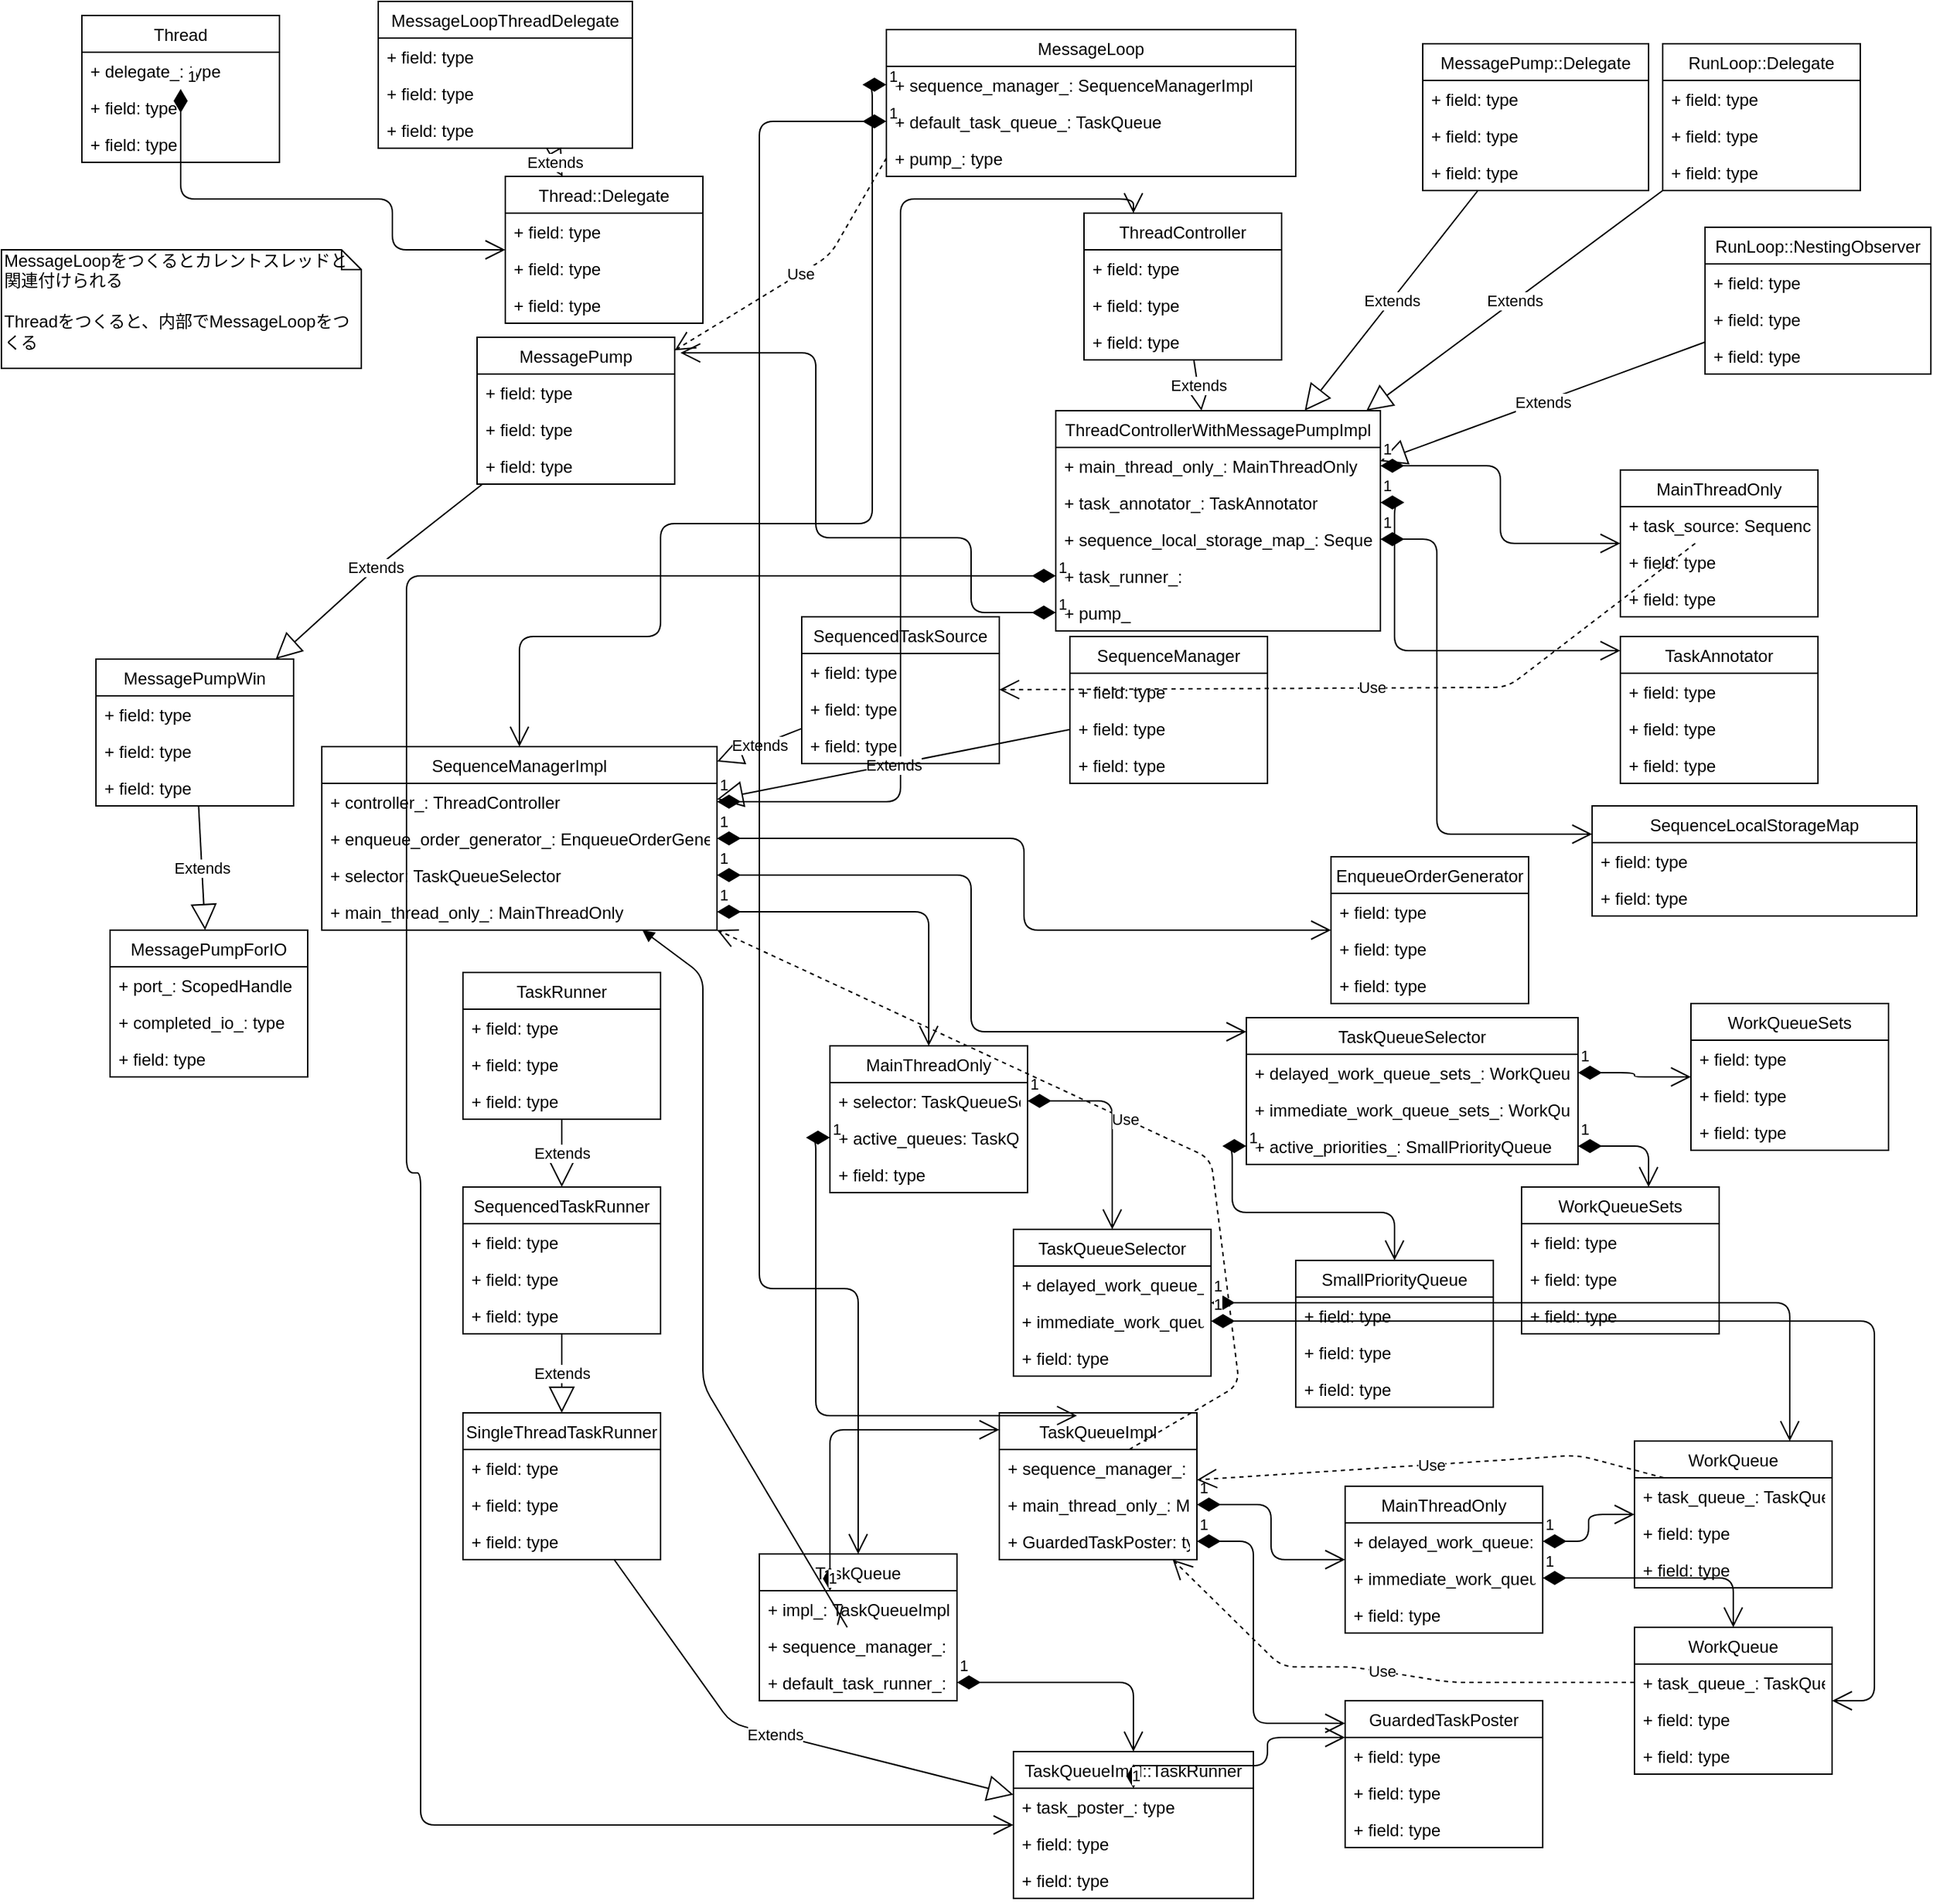 <mxfile version="12.3.2" type="device" pages="1"><diagram id="0XeRRKEJI-Sz5Zg_xcmb" name="Page-1"><mxGraphModel dx="1889" dy="881" grid="1" gridSize="10" guides="1" tooltips="1" connect="1" arrows="1" fold="1" page="1" pageScale="1" pageWidth="850" pageHeight="1100" math="0" shadow="0"><root><mxCell id="0"/><mxCell id="1" parent="0"/><mxCell id="HxDNcewfzaFBny9aKhGB-1" value="MessageLoop" style="swimlane;fontStyle=0;childLayout=stackLayout;horizontal=1;startSize=26;fillColor=none;horizontalStack=0;resizeParent=1;resizeParentMax=0;resizeLast=0;collapsible=1;marginBottom=0;" parent="1" vertex="1"><mxGeometry x="100" y="30" width="290" height="104" as="geometry"/></mxCell><mxCell id="HxDNcewfzaFBny9aKhGB-2" value="+ sequence_manager_: SequenceManagerImpl" style="text;strokeColor=none;fillColor=none;align=left;verticalAlign=top;spacingLeft=4;spacingRight=4;overflow=hidden;rotatable=0;points=[[0,0.5],[1,0.5]];portConstraint=eastwest;" parent="HxDNcewfzaFBny9aKhGB-1" vertex="1"><mxGeometry y="26" width="290" height="26" as="geometry"/></mxCell><mxCell id="HxDNcewfzaFBny9aKhGB-3" value="+ default_task_queue_: TaskQueue" style="text;strokeColor=none;fillColor=none;align=left;verticalAlign=top;spacingLeft=4;spacingRight=4;overflow=hidden;rotatable=0;points=[[0,0.5],[1,0.5]];portConstraint=eastwest;" parent="HxDNcewfzaFBny9aKhGB-1" vertex="1"><mxGeometry y="52" width="290" height="26" as="geometry"/></mxCell><mxCell id="HxDNcewfzaFBny9aKhGB-4" value="+ pump_: type" style="text;strokeColor=none;fillColor=none;align=left;verticalAlign=top;spacingLeft=4;spacingRight=4;overflow=hidden;rotatable=0;points=[[0,0.5],[1,0.5]];portConstraint=eastwest;" parent="HxDNcewfzaFBny9aKhGB-1" vertex="1"><mxGeometry y="78" width="290" height="26" as="geometry"/></mxCell><mxCell id="HxDNcewfzaFBny9aKhGB-5" value="SequenceManagerImpl" style="swimlane;fontStyle=0;childLayout=stackLayout;horizontal=1;startSize=26;fillColor=none;horizontalStack=0;resizeParent=1;resizeParentMax=0;resizeLast=0;collapsible=1;marginBottom=0;" parent="1" vertex="1"><mxGeometry x="-300" y="538" width="280" height="130" as="geometry"/></mxCell><mxCell id="HxDNcewfzaFBny9aKhGB-6" value="+ controller_: ThreadController" style="text;strokeColor=none;fillColor=none;align=left;verticalAlign=top;spacingLeft=4;spacingRight=4;overflow=hidden;rotatable=0;points=[[0,0.5],[1,0.5]];portConstraint=eastwest;" parent="HxDNcewfzaFBny9aKhGB-5" vertex="1"><mxGeometry y="26" width="280" height="26" as="geometry"/></mxCell><mxCell id="HxDNcewfzaFBny9aKhGB-7" value="+ enqueue_order_generator_: EnqueueOrderGenerator" style="text;strokeColor=none;fillColor=none;align=left;verticalAlign=top;spacingLeft=4;spacingRight=4;overflow=hidden;rotatable=0;points=[[0,0.5],[1,0.5]];portConstraint=eastwest;" parent="HxDNcewfzaFBny9aKhGB-5" vertex="1"><mxGeometry y="52" width="280" height="26" as="geometry"/></mxCell><mxCell id="HxDNcewfzaFBny9aKhGB-8" value="+ selector: TaskQueueSelector" style="text;strokeColor=none;fillColor=none;align=left;verticalAlign=top;spacingLeft=4;spacingRight=4;overflow=hidden;rotatable=0;points=[[0,0.5],[1,0.5]];portConstraint=eastwest;" parent="HxDNcewfzaFBny9aKhGB-5" vertex="1"><mxGeometry y="78" width="280" height="26" as="geometry"/></mxCell><mxCell id="HxDNcewfzaFBny9aKhGB-91" value="+ main_thread_only_: MainThreadOnly" style="text;strokeColor=none;fillColor=none;align=left;verticalAlign=top;spacingLeft=4;spacingRight=4;overflow=hidden;rotatable=0;points=[[0,0.5],[1,0.5]];portConstraint=eastwest;" parent="HxDNcewfzaFBny9aKhGB-5" vertex="1"><mxGeometry y="104" width="280" height="26" as="geometry"/></mxCell><mxCell id="HxDNcewfzaFBny9aKhGB-10" value="ThreadControllerWithMessagePumpImpl" style="swimlane;fontStyle=0;childLayout=stackLayout;horizontal=1;startSize=26;fillColor=none;horizontalStack=0;resizeParent=1;resizeParentMax=0;resizeLast=0;collapsible=1;marginBottom=0;" parent="1" vertex="1"><mxGeometry x="220" y="300" width="230" height="156" as="geometry"/></mxCell><mxCell id="HxDNcewfzaFBny9aKhGB-11" value="+ main_thread_only_: MainThreadOnly" style="text;strokeColor=none;fillColor=none;align=left;verticalAlign=top;spacingLeft=4;spacingRight=4;overflow=hidden;rotatable=0;points=[[0,0.5],[1,0.5]];portConstraint=eastwest;" parent="HxDNcewfzaFBny9aKhGB-10" vertex="1"><mxGeometry y="26" width="230" height="26" as="geometry"/></mxCell><mxCell id="HxDNcewfzaFBny9aKhGB-12" value="+ task_annotator_: TaskAnnotator" style="text;strokeColor=none;fillColor=none;align=left;verticalAlign=top;spacingLeft=4;spacingRight=4;overflow=hidden;rotatable=0;points=[[0,0.5],[1,0.5]];portConstraint=eastwest;" parent="HxDNcewfzaFBny9aKhGB-10" vertex="1"><mxGeometry y="52" width="230" height="26" as="geometry"/></mxCell><mxCell id="HxDNcewfzaFBny9aKhGB-49" value="+ sequence_local_storage_map_: SequenceLocalStorageMap" style="text;strokeColor=none;fillColor=none;align=left;verticalAlign=top;spacingLeft=4;spacingRight=4;overflow=hidden;rotatable=0;points=[[0,0.5],[1,0.5]];portConstraint=eastwest;" parent="HxDNcewfzaFBny9aKhGB-10" vertex="1"><mxGeometry y="78" width="230" height="26" as="geometry"/></mxCell><mxCell id="Wrxi_ovsYDUKlCUtt5UQ-51" value="+ task_runner_: " style="text;strokeColor=none;fillColor=none;align=left;verticalAlign=top;spacingLeft=4;spacingRight=4;overflow=hidden;rotatable=0;points=[[0,0.5],[1,0.5]];portConstraint=eastwest;" vertex="1" parent="HxDNcewfzaFBny9aKhGB-10"><mxGeometry y="104" width="230" height="26" as="geometry"/></mxCell><mxCell id="Wrxi_ovsYDUKlCUtt5UQ-82" value="+ pump_" style="text;strokeColor=none;fillColor=none;align=left;verticalAlign=top;spacingLeft=4;spacingRight=4;overflow=hidden;rotatable=0;points=[[0,0.5],[1,0.5]];portConstraint=eastwest;" vertex="1" parent="HxDNcewfzaFBny9aKhGB-10"><mxGeometry y="130" width="230" height="26" as="geometry"/></mxCell><mxCell id="HxDNcewfzaFBny9aKhGB-14" value="ThreadController" style="swimlane;fontStyle=0;childLayout=stackLayout;horizontal=1;startSize=26;fillColor=none;horizontalStack=0;resizeParent=1;resizeParentMax=0;resizeLast=0;collapsible=1;marginBottom=0;" parent="1" vertex="1"><mxGeometry x="240" y="160" width="140" height="104" as="geometry"/></mxCell><mxCell id="HxDNcewfzaFBny9aKhGB-15" value="+ field: type" style="text;strokeColor=none;fillColor=none;align=left;verticalAlign=top;spacingLeft=4;spacingRight=4;overflow=hidden;rotatable=0;points=[[0,0.5],[1,0.5]];portConstraint=eastwest;" parent="HxDNcewfzaFBny9aKhGB-14" vertex="1"><mxGeometry y="26" width="140" height="26" as="geometry"/></mxCell><mxCell id="HxDNcewfzaFBny9aKhGB-16" value="+ field: type" style="text;strokeColor=none;fillColor=none;align=left;verticalAlign=top;spacingLeft=4;spacingRight=4;overflow=hidden;rotatable=0;points=[[0,0.5],[1,0.5]];portConstraint=eastwest;" parent="HxDNcewfzaFBny9aKhGB-14" vertex="1"><mxGeometry y="52" width="140" height="26" as="geometry"/></mxCell><mxCell id="HxDNcewfzaFBny9aKhGB-17" value="+ field: type" style="text;strokeColor=none;fillColor=none;align=left;verticalAlign=top;spacingLeft=4;spacingRight=4;overflow=hidden;rotatable=0;points=[[0,0.5],[1,0.5]];portConstraint=eastwest;" parent="HxDNcewfzaFBny9aKhGB-14" vertex="1"><mxGeometry y="78" width="140" height="26" as="geometry"/></mxCell><mxCell id="HxDNcewfzaFBny9aKhGB-18" value="Extends" style="endArrow=block;endSize=16;endFill=0;html=1;" parent="1" source="HxDNcewfzaFBny9aKhGB-14" target="HxDNcewfzaFBny9aKhGB-10" edge="1"><mxGeometry width="160" relative="1" as="geometry"><mxPoint x="20" y="470" as="sourcePoint"/><mxPoint x="180" y="470" as="targetPoint"/></mxGeometry></mxCell><mxCell id="HxDNcewfzaFBny9aKhGB-19" value="MessagePump::Delegate" style="swimlane;fontStyle=0;childLayout=stackLayout;horizontal=1;startSize=26;fillColor=none;horizontalStack=0;resizeParent=1;resizeParentMax=0;resizeLast=0;collapsible=1;marginBottom=0;" parent="1" vertex="1"><mxGeometry x="480" y="40" width="160" height="104" as="geometry"/></mxCell><mxCell id="HxDNcewfzaFBny9aKhGB-20" value="+ field: type" style="text;strokeColor=none;fillColor=none;align=left;verticalAlign=top;spacingLeft=4;spacingRight=4;overflow=hidden;rotatable=0;points=[[0,0.5],[1,0.5]];portConstraint=eastwest;" parent="HxDNcewfzaFBny9aKhGB-19" vertex="1"><mxGeometry y="26" width="160" height="26" as="geometry"/></mxCell><mxCell id="HxDNcewfzaFBny9aKhGB-21" value="+ field: type" style="text;strokeColor=none;fillColor=none;align=left;verticalAlign=top;spacingLeft=4;spacingRight=4;overflow=hidden;rotatable=0;points=[[0,0.5],[1,0.5]];portConstraint=eastwest;" parent="HxDNcewfzaFBny9aKhGB-19" vertex="1"><mxGeometry y="52" width="160" height="26" as="geometry"/></mxCell><mxCell id="HxDNcewfzaFBny9aKhGB-22" value="+ field: type" style="text;strokeColor=none;fillColor=none;align=left;verticalAlign=top;spacingLeft=4;spacingRight=4;overflow=hidden;rotatable=0;points=[[0,0.5],[1,0.5]];portConstraint=eastwest;" parent="HxDNcewfzaFBny9aKhGB-19" vertex="1"><mxGeometry y="78" width="160" height="26" as="geometry"/></mxCell><mxCell id="HxDNcewfzaFBny9aKhGB-23" value="Extends" style="endArrow=block;endSize=16;endFill=0;html=1;" parent="1" source="HxDNcewfzaFBny9aKhGB-19" target="HxDNcewfzaFBny9aKhGB-10" edge="1"><mxGeometry width="160" relative="1" as="geometry"><mxPoint x="20" y="470" as="sourcePoint"/><mxPoint x="180" y="470" as="targetPoint"/></mxGeometry></mxCell><mxCell id="HxDNcewfzaFBny9aKhGB-24" value="RunLoop::Delegate" style="swimlane;fontStyle=0;childLayout=stackLayout;horizontal=1;startSize=26;fillColor=none;horizontalStack=0;resizeParent=1;resizeParentMax=0;resizeLast=0;collapsible=1;marginBottom=0;" parent="1" vertex="1"><mxGeometry x="650" y="40" width="140" height="104" as="geometry"/></mxCell><mxCell id="HxDNcewfzaFBny9aKhGB-25" value="+ field: type" style="text;strokeColor=none;fillColor=none;align=left;verticalAlign=top;spacingLeft=4;spacingRight=4;overflow=hidden;rotatable=0;points=[[0,0.5],[1,0.5]];portConstraint=eastwest;" parent="HxDNcewfzaFBny9aKhGB-24" vertex="1"><mxGeometry y="26" width="140" height="26" as="geometry"/></mxCell><mxCell id="HxDNcewfzaFBny9aKhGB-26" value="+ field: type" style="text;strokeColor=none;fillColor=none;align=left;verticalAlign=top;spacingLeft=4;spacingRight=4;overflow=hidden;rotatable=0;points=[[0,0.5],[1,0.5]];portConstraint=eastwest;" parent="HxDNcewfzaFBny9aKhGB-24" vertex="1"><mxGeometry y="52" width="140" height="26" as="geometry"/></mxCell><mxCell id="HxDNcewfzaFBny9aKhGB-27" value="+ field: type" style="text;strokeColor=none;fillColor=none;align=left;verticalAlign=top;spacingLeft=4;spacingRight=4;overflow=hidden;rotatable=0;points=[[0,0.5],[1,0.5]];portConstraint=eastwest;" parent="HxDNcewfzaFBny9aKhGB-24" vertex="1"><mxGeometry y="78" width="140" height="26" as="geometry"/></mxCell><mxCell id="HxDNcewfzaFBny9aKhGB-28" value="Extends" style="endArrow=block;endSize=16;endFill=0;html=1;" parent="1" source="HxDNcewfzaFBny9aKhGB-24" target="HxDNcewfzaFBny9aKhGB-10" edge="1"><mxGeometry width="160" relative="1" as="geometry"><mxPoint x="20" y="470" as="sourcePoint"/><mxPoint x="180" y="470" as="targetPoint"/></mxGeometry></mxCell><mxCell id="HxDNcewfzaFBny9aKhGB-29" value="RunLoop::NestingObserver" style="swimlane;fontStyle=0;childLayout=stackLayout;horizontal=1;startSize=26;fillColor=none;horizontalStack=0;resizeParent=1;resizeParentMax=0;resizeLast=0;collapsible=1;marginBottom=0;" parent="1" vertex="1"><mxGeometry x="680" y="170" width="160" height="104" as="geometry"/></mxCell><mxCell id="HxDNcewfzaFBny9aKhGB-30" value="+ field: type" style="text;strokeColor=none;fillColor=none;align=left;verticalAlign=top;spacingLeft=4;spacingRight=4;overflow=hidden;rotatable=0;points=[[0,0.5],[1,0.5]];portConstraint=eastwest;" parent="HxDNcewfzaFBny9aKhGB-29" vertex="1"><mxGeometry y="26" width="160" height="26" as="geometry"/></mxCell><mxCell id="HxDNcewfzaFBny9aKhGB-31" value="+ field: type" style="text;strokeColor=none;fillColor=none;align=left;verticalAlign=top;spacingLeft=4;spacingRight=4;overflow=hidden;rotatable=0;points=[[0,0.5],[1,0.5]];portConstraint=eastwest;" parent="HxDNcewfzaFBny9aKhGB-29" vertex="1"><mxGeometry y="52" width="160" height="26" as="geometry"/></mxCell><mxCell id="HxDNcewfzaFBny9aKhGB-32" value="+ field: type" style="text;strokeColor=none;fillColor=none;align=left;verticalAlign=top;spacingLeft=4;spacingRight=4;overflow=hidden;rotatable=0;points=[[0,0.5],[1,0.5]];portConstraint=eastwest;" parent="HxDNcewfzaFBny9aKhGB-29" vertex="1"><mxGeometry y="78" width="160" height="26" as="geometry"/></mxCell><mxCell id="HxDNcewfzaFBny9aKhGB-33" value="Extends" style="endArrow=block;endSize=16;endFill=0;html=1;" parent="1" source="HxDNcewfzaFBny9aKhGB-29" target="HxDNcewfzaFBny9aKhGB-10" edge="1"><mxGeometry width="160" relative="1" as="geometry"><mxPoint x="20" y="470" as="sourcePoint"/><mxPoint x="180" y="470" as="targetPoint"/></mxGeometry></mxCell><mxCell id="HxDNcewfzaFBny9aKhGB-34" value="MainThreadOnly" style="swimlane;fontStyle=0;childLayout=stackLayout;horizontal=1;startSize=26;fillColor=none;horizontalStack=0;resizeParent=1;resizeParentMax=0;resizeLast=0;collapsible=1;marginBottom=0;" parent="1" vertex="1"><mxGeometry x="620" y="342" width="140" height="104" as="geometry"/></mxCell><mxCell id="HxDNcewfzaFBny9aKhGB-35" value="+ task_source: SequencedTaskSource" style="text;strokeColor=none;fillColor=none;align=left;verticalAlign=top;spacingLeft=4;spacingRight=4;overflow=hidden;rotatable=0;points=[[0,0.5],[1,0.5]];portConstraint=eastwest;" parent="HxDNcewfzaFBny9aKhGB-34" vertex="1"><mxGeometry y="26" width="140" height="26" as="geometry"/></mxCell><mxCell id="HxDNcewfzaFBny9aKhGB-36" value="+ field: type" style="text;strokeColor=none;fillColor=none;align=left;verticalAlign=top;spacingLeft=4;spacingRight=4;overflow=hidden;rotatable=0;points=[[0,0.5],[1,0.5]];portConstraint=eastwest;" parent="HxDNcewfzaFBny9aKhGB-34" vertex="1"><mxGeometry y="52" width="140" height="26" as="geometry"/></mxCell><mxCell id="HxDNcewfzaFBny9aKhGB-37" value="+ field: type" style="text;strokeColor=none;fillColor=none;align=left;verticalAlign=top;spacingLeft=4;spacingRight=4;overflow=hidden;rotatable=0;points=[[0,0.5],[1,0.5]];portConstraint=eastwest;" parent="HxDNcewfzaFBny9aKhGB-34" vertex="1"><mxGeometry y="78" width="140" height="26" as="geometry"/></mxCell><mxCell id="HxDNcewfzaFBny9aKhGB-38" value="1" style="endArrow=open;html=1;endSize=12;startArrow=diamondThin;startSize=14;startFill=1;edgeStyle=orthogonalEdgeStyle;align=left;verticalAlign=bottom;" parent="1" source="HxDNcewfzaFBny9aKhGB-11" target="HxDNcewfzaFBny9aKhGB-34" edge="1"><mxGeometry x="-1" y="3" relative="1" as="geometry"><mxPoint x="20" y="470" as="sourcePoint"/><mxPoint x="180" y="470" as="targetPoint"/></mxGeometry></mxCell><mxCell id="HxDNcewfzaFBny9aKhGB-39" value="TaskAnnotator" style="swimlane;fontStyle=0;childLayout=stackLayout;horizontal=1;startSize=26;fillColor=none;horizontalStack=0;resizeParent=1;resizeParentMax=0;resizeLast=0;collapsible=1;marginBottom=0;" parent="1" vertex="1"><mxGeometry x="620" y="460" width="140" height="104" as="geometry"/></mxCell><mxCell id="HxDNcewfzaFBny9aKhGB-40" value="+ field: type" style="text;strokeColor=none;fillColor=none;align=left;verticalAlign=top;spacingLeft=4;spacingRight=4;overflow=hidden;rotatable=0;points=[[0,0.5],[1,0.5]];portConstraint=eastwest;" parent="HxDNcewfzaFBny9aKhGB-39" vertex="1"><mxGeometry y="26" width="140" height="26" as="geometry"/></mxCell><mxCell id="HxDNcewfzaFBny9aKhGB-41" value="+ field: type" style="text;strokeColor=none;fillColor=none;align=left;verticalAlign=top;spacingLeft=4;spacingRight=4;overflow=hidden;rotatable=0;points=[[0,0.5],[1,0.5]];portConstraint=eastwest;" parent="HxDNcewfzaFBny9aKhGB-39" vertex="1"><mxGeometry y="52" width="140" height="26" as="geometry"/></mxCell><mxCell id="HxDNcewfzaFBny9aKhGB-42" value="+ field: type" style="text;strokeColor=none;fillColor=none;align=left;verticalAlign=top;spacingLeft=4;spacingRight=4;overflow=hidden;rotatable=0;points=[[0,0.5],[1,0.5]];portConstraint=eastwest;" parent="HxDNcewfzaFBny9aKhGB-39" vertex="1"><mxGeometry y="78" width="140" height="26" as="geometry"/></mxCell><mxCell id="HxDNcewfzaFBny9aKhGB-43" value="1" style="endArrow=open;html=1;endSize=12;startArrow=diamondThin;startSize=14;startFill=1;edgeStyle=orthogonalEdgeStyle;align=left;verticalAlign=bottom;" parent="1" source="HxDNcewfzaFBny9aKhGB-12" target="HxDNcewfzaFBny9aKhGB-39" edge="1"><mxGeometry x="-1" y="3" relative="1" as="geometry"><mxPoint x="20" y="590" as="sourcePoint"/><mxPoint x="180" y="590" as="targetPoint"/><Array as="points"><mxPoint x="460" y="470"/></Array></mxGeometry></mxCell><mxCell id="HxDNcewfzaFBny9aKhGB-44" value="SequenceLocalStorageMap" style="swimlane;fontStyle=0;childLayout=stackLayout;horizontal=1;startSize=26;fillColor=none;horizontalStack=0;resizeParent=1;resizeParentMax=0;resizeLast=0;collapsible=1;marginBottom=0;" parent="1" vertex="1"><mxGeometry x="600" y="580" width="230" height="78" as="geometry"/></mxCell><mxCell id="HxDNcewfzaFBny9aKhGB-46" value="+ field: type" style="text;strokeColor=none;fillColor=none;align=left;verticalAlign=top;spacingLeft=4;spacingRight=4;overflow=hidden;rotatable=0;points=[[0,0.5],[1,0.5]];portConstraint=eastwest;" parent="HxDNcewfzaFBny9aKhGB-44" vertex="1"><mxGeometry y="26" width="230" height="26" as="geometry"/></mxCell><mxCell id="HxDNcewfzaFBny9aKhGB-47" value="+ field: type" style="text;strokeColor=none;fillColor=none;align=left;verticalAlign=top;spacingLeft=4;spacingRight=4;overflow=hidden;rotatable=0;points=[[0,0.5],[1,0.5]];portConstraint=eastwest;" parent="HxDNcewfzaFBny9aKhGB-44" vertex="1"><mxGeometry y="52" width="230" height="26" as="geometry"/></mxCell><mxCell id="HxDNcewfzaFBny9aKhGB-50" value="1" style="endArrow=open;html=1;endSize=12;startArrow=diamondThin;startSize=14;startFill=1;edgeStyle=orthogonalEdgeStyle;align=left;verticalAlign=bottom;exitX=1;exitY=0.5;exitDx=0;exitDy=0;" parent="1" source="HxDNcewfzaFBny9aKhGB-49" target="HxDNcewfzaFBny9aKhGB-44" edge="1"><mxGeometry x="-1" y="3" relative="1" as="geometry"><mxPoint x="10" y="750" as="sourcePoint"/><mxPoint x="170" y="750" as="targetPoint"/><Array as="points"><mxPoint x="490" y="391"/><mxPoint x="490" y="600"/></Array></mxGeometry></mxCell><mxCell id="HxDNcewfzaFBny9aKhGB-51" value="1" style="endArrow=open;html=1;endSize=12;startArrow=diamondThin;startSize=14;startFill=1;edgeStyle=orthogonalEdgeStyle;align=left;verticalAlign=bottom;entryX=0.25;entryY=0;entryDx=0;entryDy=0;" parent="1" source="HxDNcewfzaFBny9aKhGB-6" target="HxDNcewfzaFBny9aKhGB-14" edge="1"><mxGeometry x="-1" y="3" relative="1" as="geometry"><mxPoint x="20" y="680" as="sourcePoint"/><mxPoint x="180" y="680" as="targetPoint"/></mxGeometry></mxCell><mxCell id="HxDNcewfzaFBny9aKhGB-9" value="1" style="endArrow=open;html=1;endSize=12;startArrow=diamondThin;startSize=14;startFill=1;edgeStyle=orthogonalEdgeStyle;align=left;verticalAlign=bottom;entryX=0.5;entryY=0;entryDx=0;entryDy=0;" parent="1" source="HxDNcewfzaFBny9aKhGB-2" target="HxDNcewfzaFBny9aKhGB-5" edge="1"><mxGeometry x="-1" y="3" relative="1" as="geometry"><mxPoint x="325" y="68.5" as="sourcePoint"/><mxPoint x="480" y="160" as="targetPoint"/><Array as="points"><mxPoint x="90" y="69"/><mxPoint x="90" y="380"/><mxPoint x="-60" y="380"/><mxPoint x="-60" y="460"/><mxPoint x="-160" y="460"/></Array></mxGeometry></mxCell><mxCell id="HxDNcewfzaFBny9aKhGB-52" value="SequenceManager" style="swimlane;fontStyle=0;childLayout=stackLayout;horizontal=1;startSize=26;fillColor=none;horizontalStack=0;resizeParent=1;resizeParentMax=0;resizeLast=0;collapsible=1;marginBottom=0;" parent="1" vertex="1"><mxGeometry x="230" y="460" width="140" height="104" as="geometry"/></mxCell><mxCell id="HxDNcewfzaFBny9aKhGB-53" value="+ field: type" style="text;strokeColor=none;fillColor=none;align=left;verticalAlign=top;spacingLeft=4;spacingRight=4;overflow=hidden;rotatable=0;points=[[0,0.5],[1,0.5]];portConstraint=eastwest;" parent="HxDNcewfzaFBny9aKhGB-52" vertex="1"><mxGeometry y="26" width="140" height="26" as="geometry"/></mxCell><mxCell id="HxDNcewfzaFBny9aKhGB-54" value="+ field: type" style="text;strokeColor=none;fillColor=none;align=left;verticalAlign=top;spacingLeft=4;spacingRight=4;overflow=hidden;rotatable=0;points=[[0,0.5],[1,0.5]];portConstraint=eastwest;" parent="HxDNcewfzaFBny9aKhGB-52" vertex="1"><mxGeometry y="52" width="140" height="26" as="geometry"/></mxCell><mxCell id="HxDNcewfzaFBny9aKhGB-55" value="+ field: type" style="text;strokeColor=none;fillColor=none;align=left;verticalAlign=top;spacingLeft=4;spacingRight=4;overflow=hidden;rotatable=0;points=[[0,0.5],[1,0.5]];portConstraint=eastwest;" parent="HxDNcewfzaFBny9aKhGB-52" vertex="1"><mxGeometry y="78" width="140" height="26" as="geometry"/></mxCell><mxCell id="HxDNcewfzaFBny9aKhGB-56" value="Extends" style="endArrow=block;endSize=16;endFill=0;html=1;" parent="1" source="HxDNcewfzaFBny9aKhGB-52" target="HxDNcewfzaFBny9aKhGB-5" edge="1"><mxGeometry width="160" relative="1" as="geometry"><mxPoint x="20" y="720" as="sourcePoint"/><mxPoint x="180" y="720" as="targetPoint"/></mxGeometry></mxCell><mxCell id="HxDNcewfzaFBny9aKhGB-57" value="SequencedTaskSource" style="swimlane;fontStyle=0;childLayout=stackLayout;horizontal=1;startSize=26;fillColor=none;horizontalStack=0;resizeParent=1;resizeParentMax=0;resizeLast=0;collapsible=1;marginBottom=0;" parent="1" vertex="1"><mxGeometry x="40" y="446" width="140" height="104" as="geometry"/></mxCell><mxCell id="HxDNcewfzaFBny9aKhGB-58" value="+ field: type" style="text;strokeColor=none;fillColor=none;align=left;verticalAlign=top;spacingLeft=4;spacingRight=4;overflow=hidden;rotatable=0;points=[[0,0.5],[1,0.5]];portConstraint=eastwest;" parent="HxDNcewfzaFBny9aKhGB-57" vertex="1"><mxGeometry y="26" width="140" height="26" as="geometry"/></mxCell><mxCell id="HxDNcewfzaFBny9aKhGB-59" value="+ field: type" style="text;strokeColor=none;fillColor=none;align=left;verticalAlign=top;spacingLeft=4;spacingRight=4;overflow=hidden;rotatable=0;points=[[0,0.5],[1,0.5]];portConstraint=eastwest;" parent="HxDNcewfzaFBny9aKhGB-57" vertex="1"><mxGeometry y="52" width="140" height="26" as="geometry"/></mxCell><mxCell id="HxDNcewfzaFBny9aKhGB-60" value="+ field: type" style="text;strokeColor=none;fillColor=none;align=left;verticalAlign=top;spacingLeft=4;spacingRight=4;overflow=hidden;rotatable=0;points=[[0,0.5],[1,0.5]];portConstraint=eastwest;" parent="HxDNcewfzaFBny9aKhGB-57" vertex="1"><mxGeometry y="78" width="140" height="26" as="geometry"/></mxCell><mxCell id="HxDNcewfzaFBny9aKhGB-61" value="Extends" style="endArrow=block;endSize=16;endFill=0;html=1;" parent="1" source="HxDNcewfzaFBny9aKhGB-57" target="HxDNcewfzaFBny9aKhGB-5" edge="1"><mxGeometry width="160" relative="1" as="geometry"><mxPoint x="20" y="720" as="sourcePoint"/><mxPoint x="180" y="720" as="targetPoint"/></mxGeometry></mxCell><mxCell id="HxDNcewfzaFBny9aKhGB-62" value="EnqueueOrderGenerator" style="swimlane;fontStyle=0;childLayout=stackLayout;horizontal=1;startSize=26;fillColor=none;horizontalStack=0;resizeParent=1;resizeParentMax=0;resizeLast=0;collapsible=1;marginBottom=0;" parent="1" vertex="1"><mxGeometry x="415" y="616" width="140" height="104" as="geometry"/></mxCell><mxCell id="HxDNcewfzaFBny9aKhGB-63" value="+ field: type" style="text;strokeColor=none;fillColor=none;align=left;verticalAlign=top;spacingLeft=4;spacingRight=4;overflow=hidden;rotatable=0;points=[[0,0.5],[1,0.5]];portConstraint=eastwest;" parent="HxDNcewfzaFBny9aKhGB-62" vertex="1"><mxGeometry y="26" width="140" height="26" as="geometry"/></mxCell><mxCell id="HxDNcewfzaFBny9aKhGB-64" value="+ field: type" style="text;strokeColor=none;fillColor=none;align=left;verticalAlign=top;spacingLeft=4;spacingRight=4;overflow=hidden;rotatable=0;points=[[0,0.5],[1,0.5]];portConstraint=eastwest;" parent="HxDNcewfzaFBny9aKhGB-62" vertex="1"><mxGeometry y="52" width="140" height="26" as="geometry"/></mxCell><mxCell id="HxDNcewfzaFBny9aKhGB-65" value="+ field: type" style="text;strokeColor=none;fillColor=none;align=left;verticalAlign=top;spacingLeft=4;spacingRight=4;overflow=hidden;rotatable=0;points=[[0,0.5],[1,0.5]];portConstraint=eastwest;" parent="HxDNcewfzaFBny9aKhGB-62" vertex="1"><mxGeometry y="78" width="140" height="26" as="geometry"/></mxCell><mxCell id="HxDNcewfzaFBny9aKhGB-66" value="1" style="endArrow=open;html=1;endSize=12;startArrow=diamondThin;startSize=14;startFill=1;edgeStyle=orthogonalEdgeStyle;align=left;verticalAlign=bottom;" parent="1" source="HxDNcewfzaFBny9aKhGB-7" target="HxDNcewfzaFBny9aKhGB-62" edge="1"><mxGeometry x="-1" y="3" relative="1" as="geometry"><mxPoint x="10" y="770" as="sourcePoint"/><mxPoint x="170" y="770" as="targetPoint"/></mxGeometry></mxCell><mxCell id="HxDNcewfzaFBny9aKhGB-67" value="TaskQueueSelector" style="swimlane;fontStyle=0;childLayout=stackLayout;horizontal=1;startSize=26;fillColor=none;horizontalStack=0;resizeParent=1;resizeParentMax=0;resizeLast=0;collapsible=1;marginBottom=0;" parent="1" vertex="1"><mxGeometry x="355" y="730" width="235" height="104" as="geometry"/></mxCell><mxCell id="HxDNcewfzaFBny9aKhGB-68" value="+ delayed_work_queue_sets_: WorkQueueSets" style="text;strokeColor=none;fillColor=none;align=left;verticalAlign=top;spacingLeft=4;spacingRight=4;overflow=hidden;rotatable=0;points=[[0,0.5],[1,0.5]];portConstraint=eastwest;" parent="HxDNcewfzaFBny9aKhGB-67" vertex="1"><mxGeometry y="26" width="235" height="26" as="geometry"/></mxCell><mxCell id="HxDNcewfzaFBny9aKhGB-69" value="+ immediate_work_queue_sets_: WorkQueueSets" style="text;strokeColor=none;fillColor=none;align=left;verticalAlign=top;spacingLeft=4;spacingRight=4;overflow=hidden;rotatable=0;points=[[0,0.5],[1,0.5]];portConstraint=eastwest;" parent="HxDNcewfzaFBny9aKhGB-67" vertex="1"><mxGeometry y="52" width="235" height="26" as="geometry"/></mxCell><mxCell id="HxDNcewfzaFBny9aKhGB-70" value="+ active_priorities_: SmallPriorityQueue" style="text;strokeColor=none;fillColor=none;align=left;verticalAlign=top;spacingLeft=4;spacingRight=4;overflow=hidden;rotatable=0;points=[[0,0.5],[1,0.5]];portConstraint=eastwest;" parent="HxDNcewfzaFBny9aKhGB-67" vertex="1"><mxGeometry y="78" width="235" height="26" as="geometry"/></mxCell><mxCell id="HxDNcewfzaFBny9aKhGB-71" value="1" style="endArrow=open;html=1;endSize=12;startArrow=diamondThin;startSize=14;startFill=1;edgeStyle=orthogonalEdgeStyle;align=left;verticalAlign=bottom;" parent="1" source="HxDNcewfzaFBny9aKhGB-8" target="HxDNcewfzaFBny9aKhGB-67" edge="1"><mxGeometry x="-1" y="3" relative="1" as="geometry"><mxPoint x="10" y="860" as="sourcePoint"/><mxPoint x="170" y="860" as="targetPoint"/><Array as="points"><mxPoint x="160" y="740"/></Array></mxGeometry></mxCell><mxCell id="HxDNcewfzaFBny9aKhGB-72" value="WorkQueueSets" style="swimlane;fontStyle=0;childLayout=stackLayout;horizontal=1;startSize=26;fillColor=none;horizontalStack=0;resizeParent=1;resizeParentMax=0;resizeLast=0;collapsible=1;marginBottom=0;" parent="1" vertex="1"><mxGeometry x="670" y="720" width="140" height="104" as="geometry"/></mxCell><mxCell id="HxDNcewfzaFBny9aKhGB-73" value="+ field: type" style="text;strokeColor=none;fillColor=none;align=left;verticalAlign=top;spacingLeft=4;spacingRight=4;overflow=hidden;rotatable=0;points=[[0,0.5],[1,0.5]];portConstraint=eastwest;" parent="HxDNcewfzaFBny9aKhGB-72" vertex="1"><mxGeometry y="26" width="140" height="26" as="geometry"/></mxCell><mxCell id="HxDNcewfzaFBny9aKhGB-74" value="+ field: type" style="text;strokeColor=none;fillColor=none;align=left;verticalAlign=top;spacingLeft=4;spacingRight=4;overflow=hidden;rotatable=0;points=[[0,0.5],[1,0.5]];portConstraint=eastwest;" parent="HxDNcewfzaFBny9aKhGB-72" vertex="1"><mxGeometry y="52" width="140" height="26" as="geometry"/></mxCell><mxCell id="HxDNcewfzaFBny9aKhGB-75" value="+ field: type" style="text;strokeColor=none;fillColor=none;align=left;verticalAlign=top;spacingLeft=4;spacingRight=4;overflow=hidden;rotatable=0;points=[[0,0.5],[1,0.5]];portConstraint=eastwest;" parent="HxDNcewfzaFBny9aKhGB-72" vertex="1"><mxGeometry y="78" width="140" height="26" as="geometry"/></mxCell><mxCell id="HxDNcewfzaFBny9aKhGB-76" value="1" style="endArrow=open;html=1;endSize=12;startArrow=diamondThin;startSize=14;startFill=1;edgeStyle=orthogonalEdgeStyle;align=left;verticalAlign=bottom;" parent="1" source="HxDNcewfzaFBny9aKhGB-68" target="HxDNcewfzaFBny9aKhGB-72" edge="1"><mxGeometry x="-1" y="3" relative="1" as="geometry"><mxPoint x="10" y="860" as="sourcePoint"/><mxPoint x="170" y="860" as="targetPoint"/></mxGeometry></mxCell><mxCell id="HxDNcewfzaFBny9aKhGB-77" value="WorkQueueSets" style="swimlane;fontStyle=0;childLayout=stackLayout;horizontal=1;startSize=26;fillColor=none;horizontalStack=0;resizeParent=1;resizeParentMax=0;resizeLast=0;collapsible=1;marginBottom=0;" parent="1" vertex="1"><mxGeometry x="550" y="850" width="140" height="104" as="geometry"/></mxCell><mxCell id="HxDNcewfzaFBny9aKhGB-78" value="+ field: type" style="text;strokeColor=none;fillColor=none;align=left;verticalAlign=top;spacingLeft=4;spacingRight=4;overflow=hidden;rotatable=0;points=[[0,0.5],[1,0.5]];portConstraint=eastwest;" parent="HxDNcewfzaFBny9aKhGB-77" vertex="1"><mxGeometry y="26" width="140" height="26" as="geometry"/></mxCell><mxCell id="HxDNcewfzaFBny9aKhGB-79" value="+ field: type" style="text;strokeColor=none;fillColor=none;align=left;verticalAlign=top;spacingLeft=4;spacingRight=4;overflow=hidden;rotatable=0;points=[[0,0.5],[1,0.5]];portConstraint=eastwest;" parent="HxDNcewfzaFBny9aKhGB-77" vertex="1"><mxGeometry y="52" width="140" height="26" as="geometry"/></mxCell><mxCell id="HxDNcewfzaFBny9aKhGB-80" value="+ field: type" style="text;strokeColor=none;fillColor=none;align=left;verticalAlign=top;spacingLeft=4;spacingRight=4;overflow=hidden;rotatable=0;points=[[0,0.5],[1,0.5]];portConstraint=eastwest;" parent="HxDNcewfzaFBny9aKhGB-77" vertex="1"><mxGeometry y="78" width="140" height="26" as="geometry"/></mxCell><mxCell id="HxDNcewfzaFBny9aKhGB-81" value="1" style="endArrow=open;html=1;endSize=12;startArrow=diamondThin;startSize=14;startFill=1;edgeStyle=orthogonalEdgeStyle;align=left;verticalAlign=bottom;exitX=1;exitY=0.5;exitDx=0;exitDy=0;" parent="1" source="HxDNcewfzaFBny9aKhGB-70" target="HxDNcewfzaFBny9aKhGB-77" edge="1"><mxGeometry x="-1" y="3" relative="1" as="geometry"><mxPoint x="10" y="970" as="sourcePoint"/><mxPoint x="170" y="970" as="targetPoint"/><Array as="points"><mxPoint x="640" y="821"/></Array></mxGeometry></mxCell><mxCell id="HxDNcewfzaFBny9aKhGB-82" value="SmallPriorityQueue" style="swimlane;fontStyle=0;childLayout=stackLayout;horizontal=1;startSize=26;fillColor=none;horizontalStack=0;resizeParent=1;resizeParentMax=0;resizeLast=0;collapsible=1;marginBottom=0;" parent="1" vertex="1"><mxGeometry x="390" y="902" width="140" height="104" as="geometry"/></mxCell><mxCell id="HxDNcewfzaFBny9aKhGB-83" value="+ field: type" style="text;strokeColor=none;fillColor=none;align=left;verticalAlign=top;spacingLeft=4;spacingRight=4;overflow=hidden;rotatable=0;points=[[0,0.5],[1,0.5]];portConstraint=eastwest;" parent="HxDNcewfzaFBny9aKhGB-82" vertex="1"><mxGeometry y="26" width="140" height="26" as="geometry"/></mxCell><mxCell id="HxDNcewfzaFBny9aKhGB-84" value="+ field: type" style="text;strokeColor=none;fillColor=none;align=left;verticalAlign=top;spacingLeft=4;spacingRight=4;overflow=hidden;rotatable=0;points=[[0,0.5],[1,0.5]];portConstraint=eastwest;" parent="HxDNcewfzaFBny9aKhGB-82" vertex="1"><mxGeometry y="52" width="140" height="26" as="geometry"/></mxCell><mxCell id="HxDNcewfzaFBny9aKhGB-85" value="+ field: type" style="text;strokeColor=none;fillColor=none;align=left;verticalAlign=top;spacingLeft=4;spacingRight=4;overflow=hidden;rotatable=0;points=[[0,0.5],[1,0.5]];portConstraint=eastwest;" parent="HxDNcewfzaFBny9aKhGB-82" vertex="1"><mxGeometry y="78" width="140" height="26" as="geometry"/></mxCell><mxCell id="HxDNcewfzaFBny9aKhGB-86" value="1" style="endArrow=open;html=1;endSize=12;startArrow=diamondThin;startSize=14;startFill=1;edgeStyle=orthogonalEdgeStyle;align=left;verticalAlign=bottom;" parent="1" source="HxDNcewfzaFBny9aKhGB-70" target="HxDNcewfzaFBny9aKhGB-82" edge="1"><mxGeometry x="-1" y="3" relative="1" as="geometry"><mxPoint x="10" y="1110" as="sourcePoint"/><mxPoint x="170" y="1110" as="targetPoint"/></mxGeometry></mxCell><mxCell id="HxDNcewfzaFBny9aKhGB-87" value="MainThreadOnly" style="swimlane;fontStyle=0;childLayout=stackLayout;horizontal=1;startSize=26;fillColor=none;horizontalStack=0;resizeParent=1;resizeParentMax=0;resizeLast=0;collapsible=1;marginBottom=0;" parent="1" vertex="1"><mxGeometry x="60" y="750" width="140" height="104" as="geometry"/></mxCell><mxCell id="HxDNcewfzaFBny9aKhGB-88" value="+ selector: TaskQueueSelector" style="text;strokeColor=none;fillColor=none;align=left;verticalAlign=top;spacingLeft=4;spacingRight=4;overflow=hidden;rotatable=0;points=[[0,0.5],[1,0.5]];portConstraint=eastwest;" parent="HxDNcewfzaFBny9aKhGB-87" vertex="1"><mxGeometry y="26" width="140" height="26" as="geometry"/></mxCell><mxCell id="HxDNcewfzaFBny9aKhGB-89" value="+ active_queues: TaskQueueImpl" style="text;strokeColor=none;fillColor=none;align=left;verticalAlign=top;spacingLeft=4;spacingRight=4;overflow=hidden;rotatable=0;points=[[0,0.5],[1,0.5]];portConstraint=eastwest;" parent="HxDNcewfzaFBny9aKhGB-87" vertex="1"><mxGeometry y="52" width="140" height="26" as="geometry"/></mxCell><mxCell id="HxDNcewfzaFBny9aKhGB-90" value="+ field: type" style="text;strokeColor=none;fillColor=none;align=left;verticalAlign=top;spacingLeft=4;spacingRight=4;overflow=hidden;rotatable=0;points=[[0,0.5],[1,0.5]];portConstraint=eastwest;" parent="HxDNcewfzaFBny9aKhGB-87" vertex="1"><mxGeometry y="78" width="140" height="26" as="geometry"/></mxCell><mxCell id="HxDNcewfzaFBny9aKhGB-92" value="1" style="endArrow=open;html=1;endSize=12;startArrow=diamondThin;startSize=14;startFill=1;edgeStyle=orthogonalEdgeStyle;align=left;verticalAlign=bottom;" parent="1" source="HxDNcewfzaFBny9aKhGB-91" target="HxDNcewfzaFBny9aKhGB-87" edge="1"><mxGeometry x="-1" y="3" relative="1" as="geometry"><mxPoint x="10" y="1030" as="sourcePoint"/><mxPoint x="170" y="1030" as="targetPoint"/></mxGeometry></mxCell><mxCell id="HxDNcewfzaFBny9aKhGB-93" value="TaskQueueSelector" style="swimlane;fontStyle=0;childLayout=stackLayout;horizontal=1;startSize=26;fillColor=none;horizontalStack=0;resizeParent=1;resizeParentMax=0;resizeLast=0;collapsible=1;marginBottom=0;" parent="1" vertex="1"><mxGeometry x="190" y="880" width="140" height="104" as="geometry"/></mxCell><mxCell id="HxDNcewfzaFBny9aKhGB-94" value="+ delayed_work_queue_sets_: type" style="text;strokeColor=none;fillColor=none;align=left;verticalAlign=top;spacingLeft=4;spacingRight=4;overflow=hidden;rotatable=0;points=[[0,0.5],[1,0.5]];portConstraint=eastwest;" parent="HxDNcewfzaFBny9aKhGB-93" vertex="1"><mxGeometry y="26" width="140" height="26" as="geometry"/></mxCell><mxCell id="HxDNcewfzaFBny9aKhGB-95" value="+ immediate_work_queue_sets_: type" style="text;strokeColor=none;fillColor=none;align=left;verticalAlign=top;spacingLeft=4;spacingRight=4;overflow=hidden;rotatable=0;points=[[0,0.5],[1,0.5]];portConstraint=eastwest;" parent="HxDNcewfzaFBny9aKhGB-93" vertex="1"><mxGeometry y="52" width="140" height="26" as="geometry"/></mxCell><mxCell id="HxDNcewfzaFBny9aKhGB-96" value="+ field: type" style="text;strokeColor=none;fillColor=none;align=left;verticalAlign=top;spacingLeft=4;spacingRight=4;overflow=hidden;rotatable=0;points=[[0,0.5],[1,0.5]];portConstraint=eastwest;" parent="HxDNcewfzaFBny9aKhGB-93" vertex="1"><mxGeometry y="78" width="140" height="26" as="geometry"/></mxCell><mxCell id="HxDNcewfzaFBny9aKhGB-97" value="1" style="endArrow=open;html=1;endSize=12;startArrow=diamondThin;startSize=14;startFill=1;edgeStyle=orthogonalEdgeStyle;align=left;verticalAlign=bottom;" parent="1" source="HxDNcewfzaFBny9aKhGB-88" target="HxDNcewfzaFBny9aKhGB-93" edge="1"><mxGeometry x="-1" y="3" relative="1" as="geometry"><mxPoint x="-10" y="1030" as="sourcePoint"/><mxPoint x="150" y="1030" as="targetPoint"/></mxGeometry></mxCell><mxCell id="HxDNcewfzaFBny9aKhGB-98" value="Use" style="endArrow=open;endSize=12;dashed=1;html=1;" parent="1" source="HxDNcewfzaFBny9aKhGB-35" target="HxDNcewfzaFBny9aKhGB-57" edge="1"><mxGeometry width="160" relative="1" as="geometry"><mxPoint x="-10" y="1030" as="sourcePoint"/><mxPoint x="150" y="1030" as="targetPoint"/><Array as="points"><mxPoint x="540" y="496"/></Array></mxGeometry></mxCell><mxCell id="HxDNcewfzaFBny9aKhGB-99" value="TaskQueue" style="swimlane;fontStyle=0;childLayout=stackLayout;horizontal=1;startSize=26;fillColor=none;horizontalStack=0;resizeParent=1;resizeParentMax=0;resizeLast=0;collapsible=1;marginBottom=0;" parent="1" vertex="1"><mxGeometry x="10" y="1110" width="140" height="104" as="geometry"/></mxCell><mxCell id="HxDNcewfzaFBny9aKhGB-100" value="+ impl_: TaskQueueImpl" style="text;strokeColor=none;fillColor=none;align=left;verticalAlign=top;spacingLeft=4;spacingRight=4;overflow=hidden;rotatable=0;points=[[0,0.5],[1,0.5]];portConstraint=eastwest;" parent="HxDNcewfzaFBny9aKhGB-99" vertex="1"><mxGeometry y="26" width="140" height="26" as="geometry"/></mxCell><mxCell id="HxDNcewfzaFBny9aKhGB-101" value="+ sequence_manager_: type" style="text;strokeColor=none;fillColor=none;align=left;verticalAlign=top;spacingLeft=4;spacingRight=4;overflow=hidden;rotatable=0;points=[[0,0.5],[1,0.5]];portConstraint=eastwest;" parent="HxDNcewfzaFBny9aKhGB-99" vertex="1"><mxGeometry y="52" width="140" height="26" as="geometry"/></mxCell><mxCell id="HxDNcewfzaFBny9aKhGB-102" value="+ default_task_runner_: type" style="text;strokeColor=none;fillColor=none;align=left;verticalAlign=top;spacingLeft=4;spacingRight=4;overflow=hidden;rotatable=0;points=[[0,0.5],[1,0.5]];portConstraint=eastwest;" parent="HxDNcewfzaFBny9aKhGB-99" vertex="1"><mxGeometry y="78" width="140" height="26" as="geometry"/></mxCell><mxCell id="HxDNcewfzaFBny9aKhGB-103" value="1" style="endArrow=open;html=1;endSize=12;startArrow=diamondThin;startSize=14;startFill=1;edgeStyle=orthogonalEdgeStyle;align=left;verticalAlign=bottom;" parent="1" source="HxDNcewfzaFBny9aKhGB-3" target="HxDNcewfzaFBny9aKhGB-99" edge="1"><mxGeometry x="-1" y="3" relative="1" as="geometry"><mxPoint x="-10" y="1030" as="sourcePoint"/><mxPoint x="150" y="1030" as="targetPoint"/><Array as="points"><mxPoint x="10" y="95"/><mxPoint x="10" y="922"/></Array></mxGeometry></mxCell><mxCell id="HxDNcewfzaFBny9aKhGB-104" value="TaskQueueImpl" style="swimlane;fontStyle=0;childLayout=stackLayout;horizontal=1;startSize=26;fillColor=none;horizontalStack=0;resizeParent=1;resizeParentMax=0;resizeLast=0;collapsible=1;marginBottom=0;" parent="1" vertex="1"><mxGeometry x="180" y="1010" width="140" height="104" as="geometry"/></mxCell><mxCell id="HxDNcewfzaFBny9aKhGB-105" value="+ sequence_manager_: SequenceManagerImpl" style="text;strokeColor=none;fillColor=none;align=left;verticalAlign=top;spacingLeft=4;spacingRight=4;overflow=hidden;rotatable=0;points=[[0,0.5],[1,0.5]];portConstraint=eastwest;" parent="HxDNcewfzaFBny9aKhGB-104" vertex="1"><mxGeometry y="26" width="140" height="26" as="geometry"/></mxCell><mxCell id="HxDNcewfzaFBny9aKhGB-106" value="+ main_thread_only_: MainThreadOnly" style="text;strokeColor=none;fillColor=none;align=left;verticalAlign=top;spacingLeft=4;spacingRight=4;overflow=hidden;rotatable=0;points=[[0,0.5],[1,0.5]];portConstraint=eastwest;" parent="HxDNcewfzaFBny9aKhGB-104" vertex="1"><mxGeometry y="52" width="140" height="26" as="geometry"/></mxCell><mxCell id="HxDNcewfzaFBny9aKhGB-107" value="+ GuardedTaskPoster: type" style="text;strokeColor=none;fillColor=none;align=left;verticalAlign=top;spacingLeft=4;spacingRight=4;overflow=hidden;rotatable=0;points=[[0,0.5],[1,0.5]];portConstraint=eastwest;" parent="HxDNcewfzaFBny9aKhGB-104" vertex="1"><mxGeometry y="78" width="140" height="26" as="geometry"/></mxCell><mxCell id="HxDNcewfzaFBny9aKhGB-108" value="Use" style="endArrow=open;endSize=12;dashed=1;html=1;" parent="1" source="HxDNcewfzaFBny9aKhGB-105" target="HxDNcewfzaFBny9aKhGB-5" edge="1"><mxGeometry width="160" relative="1" as="geometry"><mxPoint x="-10" y="1240" as="sourcePoint"/><mxPoint x="150" y="1240" as="targetPoint"/><Array as="points"><mxPoint x="350" y="990"/><mxPoint x="330" y="830"/></Array></mxGeometry></mxCell><mxCell id="Wrxi_ovsYDUKlCUtt5UQ-1" value="MainThreadOnly" style="swimlane;fontStyle=0;childLayout=stackLayout;horizontal=1;startSize=26;fillColor=none;horizontalStack=0;resizeParent=1;resizeParentMax=0;resizeLast=0;collapsible=1;marginBottom=0;" vertex="1" parent="1"><mxGeometry x="425" y="1062" width="140" height="104" as="geometry"/></mxCell><mxCell id="Wrxi_ovsYDUKlCUtt5UQ-2" value="+ delayed_work_queue: WorkQueue" style="text;strokeColor=none;fillColor=none;align=left;verticalAlign=top;spacingLeft=4;spacingRight=4;overflow=hidden;rotatable=0;points=[[0,0.5],[1,0.5]];portConstraint=eastwest;" vertex="1" parent="Wrxi_ovsYDUKlCUtt5UQ-1"><mxGeometry y="26" width="140" height="26" as="geometry"/></mxCell><mxCell id="Wrxi_ovsYDUKlCUtt5UQ-3" value="+ immediate_work_queue: WorkQueue" style="text;strokeColor=none;fillColor=none;align=left;verticalAlign=top;spacingLeft=4;spacingRight=4;overflow=hidden;rotatable=0;points=[[0,0.5],[1,0.5]];portConstraint=eastwest;" vertex="1" parent="Wrxi_ovsYDUKlCUtt5UQ-1"><mxGeometry y="52" width="140" height="26" as="geometry"/></mxCell><mxCell id="Wrxi_ovsYDUKlCUtt5UQ-4" value="+ field: type" style="text;strokeColor=none;fillColor=none;align=left;verticalAlign=top;spacingLeft=4;spacingRight=4;overflow=hidden;rotatable=0;points=[[0,0.5],[1,0.5]];portConstraint=eastwest;" vertex="1" parent="Wrxi_ovsYDUKlCUtt5UQ-1"><mxGeometry y="78" width="140" height="26" as="geometry"/></mxCell><mxCell id="Wrxi_ovsYDUKlCUtt5UQ-5" value="1" style="endArrow=open;html=1;endSize=12;startArrow=diamondThin;startSize=14;startFill=1;edgeStyle=orthogonalEdgeStyle;align=left;verticalAlign=bottom;" edge="1" parent="1" source="HxDNcewfzaFBny9aKhGB-106" target="Wrxi_ovsYDUKlCUtt5UQ-1"><mxGeometry x="-1" y="3" relative="1" as="geometry"><mxPoint x="-10" y="1370" as="sourcePoint"/><mxPoint x="150" y="1370" as="targetPoint"/></mxGeometry></mxCell><mxCell id="Wrxi_ovsYDUKlCUtt5UQ-6" value="WorkQueue" style="swimlane;fontStyle=0;childLayout=stackLayout;horizontal=1;startSize=26;fillColor=none;horizontalStack=0;resizeParent=1;resizeParentMax=0;resizeLast=0;collapsible=1;marginBottom=0;" vertex="1" parent="1"><mxGeometry x="630" y="1030" width="140" height="104" as="geometry"/></mxCell><mxCell id="Wrxi_ovsYDUKlCUtt5UQ-7" value="+ task_queue_: TaskQueueImpl" style="text;strokeColor=none;fillColor=none;align=left;verticalAlign=top;spacingLeft=4;spacingRight=4;overflow=hidden;rotatable=0;points=[[0,0.5],[1,0.5]];portConstraint=eastwest;" vertex="1" parent="Wrxi_ovsYDUKlCUtt5UQ-6"><mxGeometry y="26" width="140" height="26" as="geometry"/></mxCell><mxCell id="Wrxi_ovsYDUKlCUtt5UQ-8" value="+ field: type" style="text;strokeColor=none;fillColor=none;align=left;verticalAlign=top;spacingLeft=4;spacingRight=4;overflow=hidden;rotatable=0;points=[[0,0.5],[1,0.5]];portConstraint=eastwest;" vertex="1" parent="Wrxi_ovsYDUKlCUtt5UQ-6"><mxGeometry y="52" width="140" height="26" as="geometry"/></mxCell><mxCell id="Wrxi_ovsYDUKlCUtt5UQ-9" value="+ field: type" style="text;strokeColor=none;fillColor=none;align=left;verticalAlign=top;spacingLeft=4;spacingRight=4;overflow=hidden;rotatable=0;points=[[0,0.5],[1,0.5]];portConstraint=eastwest;" vertex="1" parent="Wrxi_ovsYDUKlCUtt5UQ-6"><mxGeometry y="78" width="140" height="26" as="geometry"/></mxCell><mxCell id="Wrxi_ovsYDUKlCUtt5UQ-10" value="1" style="endArrow=open;html=1;endSize=12;startArrow=diamondThin;startSize=14;startFill=1;edgeStyle=orthogonalEdgeStyle;align=left;verticalAlign=bottom;" edge="1" parent="1" source="Wrxi_ovsYDUKlCUtt5UQ-2" target="Wrxi_ovsYDUKlCUtt5UQ-6"><mxGeometry x="-1" y="3" relative="1" as="geometry"><mxPoint x="-10" y="1370" as="sourcePoint"/><mxPoint x="150" y="1370" as="targetPoint"/></mxGeometry></mxCell><mxCell id="Wrxi_ovsYDUKlCUtt5UQ-11" value="Use" style="endArrow=open;endSize=12;dashed=1;html=1;" edge="1" parent="1" source="Wrxi_ovsYDUKlCUtt5UQ-7" target="HxDNcewfzaFBny9aKhGB-104"><mxGeometry width="160" relative="1" as="geometry"><mxPoint x="-10" y="1370" as="sourcePoint"/><mxPoint x="150" y="1370" as="targetPoint"/><Array as="points"><mxPoint x="590" y="1040"/></Array></mxGeometry></mxCell><mxCell id="Wrxi_ovsYDUKlCUtt5UQ-12" value="WorkQueue" style="swimlane;fontStyle=0;childLayout=stackLayout;horizontal=1;startSize=26;fillColor=none;horizontalStack=0;resizeParent=1;resizeParentMax=0;resizeLast=0;collapsible=1;marginBottom=0;" vertex="1" parent="1"><mxGeometry x="630" y="1162" width="140" height="104" as="geometry"/></mxCell><mxCell id="Wrxi_ovsYDUKlCUtt5UQ-13" value="+ task_queue_: TaskQueueImpl" style="text;strokeColor=none;fillColor=none;align=left;verticalAlign=top;spacingLeft=4;spacingRight=4;overflow=hidden;rotatable=0;points=[[0,0.5],[1,0.5]];portConstraint=eastwest;" vertex="1" parent="Wrxi_ovsYDUKlCUtt5UQ-12"><mxGeometry y="26" width="140" height="26" as="geometry"/></mxCell><mxCell id="Wrxi_ovsYDUKlCUtt5UQ-14" value="+ field: type" style="text;strokeColor=none;fillColor=none;align=left;verticalAlign=top;spacingLeft=4;spacingRight=4;overflow=hidden;rotatable=0;points=[[0,0.5],[1,0.5]];portConstraint=eastwest;" vertex="1" parent="Wrxi_ovsYDUKlCUtt5UQ-12"><mxGeometry y="52" width="140" height="26" as="geometry"/></mxCell><mxCell id="Wrxi_ovsYDUKlCUtt5UQ-15" value="+ field: type" style="text;strokeColor=none;fillColor=none;align=left;verticalAlign=top;spacingLeft=4;spacingRight=4;overflow=hidden;rotatable=0;points=[[0,0.5],[1,0.5]];portConstraint=eastwest;" vertex="1" parent="Wrxi_ovsYDUKlCUtt5UQ-12"><mxGeometry y="78" width="140" height="26" as="geometry"/></mxCell><mxCell id="Wrxi_ovsYDUKlCUtt5UQ-16" value="1" style="endArrow=open;html=1;endSize=12;startArrow=diamondThin;startSize=14;startFill=1;edgeStyle=orthogonalEdgeStyle;align=left;verticalAlign=bottom;" edge="1" parent="1" source="Wrxi_ovsYDUKlCUtt5UQ-3" target="Wrxi_ovsYDUKlCUtt5UQ-12"><mxGeometry x="-1" y="3" relative="1" as="geometry"><mxPoint x="575" y="1111" as="sourcePoint"/><mxPoint x="640" y="1092" as="targetPoint"/><Array as="points"><mxPoint x="700" y="1127"/></Array></mxGeometry></mxCell><mxCell id="Wrxi_ovsYDUKlCUtt5UQ-17" value="Use" style="endArrow=open;endSize=12;dashed=1;html=1;" edge="1" parent="1" source="Wrxi_ovsYDUKlCUtt5UQ-13" target="HxDNcewfzaFBny9aKhGB-104"><mxGeometry width="160" relative="1" as="geometry"><mxPoint x="660.69" y="1066" as="sourcePoint"/><mxPoint x="330" y="1067.471" as="targetPoint"/><Array as="points"><mxPoint x="500" y="1201"/><mxPoint x="430" y="1190"/><mxPoint x="380" y="1190"/></Array></mxGeometry></mxCell><mxCell id="Wrxi_ovsYDUKlCUtt5UQ-19" value="1" style="endArrow=open;html=1;endSize=12;startArrow=diamondThin;startSize=14;startFill=1;edgeStyle=orthogonalEdgeStyle;align=left;verticalAlign=bottom;entryX=0.393;entryY=0.019;entryDx=0;entryDy=0;entryPerimeter=0;" edge="1" parent="1" source="HxDNcewfzaFBny9aKhGB-89" target="HxDNcewfzaFBny9aKhGB-104"><mxGeometry x="-1" y="3" relative="1" as="geometry"><mxPoint x="210" y="799" as="sourcePoint"/><mxPoint x="270" y="890" as="targetPoint"/><Array as="points"><mxPoint x="50" y="815"/><mxPoint x="50" y="1012"/></Array></mxGeometry></mxCell><mxCell id="Wrxi_ovsYDUKlCUtt5UQ-20" value="1" style="endArrow=open;html=1;endSize=12;startArrow=diamondThin;startSize=14;startFill=1;edgeStyle=orthogonalEdgeStyle;align=left;verticalAlign=bottom;" edge="1" parent="1" source="HxDNcewfzaFBny9aKhGB-93" target="Wrxi_ovsYDUKlCUtt5UQ-6"><mxGeometry x="-1" y="3" relative="1" as="geometry"><mxPoint x="210" y="799" as="sourcePoint"/><mxPoint x="270" y="890" as="targetPoint"/><Array as="points"><mxPoint x="740" y="932"/></Array></mxGeometry></mxCell><mxCell id="Wrxi_ovsYDUKlCUtt5UQ-22" value="1" style="endArrow=open;html=1;endSize=12;startArrow=diamondThin;startSize=14;startFill=1;edgeStyle=orthogonalEdgeStyle;align=left;verticalAlign=bottom;" edge="1" parent="1" source="HxDNcewfzaFBny9aKhGB-95" target="Wrxi_ovsYDUKlCUtt5UQ-12"><mxGeometry x="-1" y="3" relative="1" as="geometry"><mxPoint x="340" y="942" as="sourcePoint"/><mxPoint x="710" y="1040" as="targetPoint"/><Array as="points"><mxPoint x="800" y="945"/><mxPoint x="800" y="1214"/></Array></mxGeometry></mxCell><mxCell id="Wrxi_ovsYDUKlCUtt5UQ-23" value="1" style="endArrow=open;html=1;endSize=12;startArrow=diamondThin;startSize=14;startFill=1;edgeStyle=orthogonalEdgeStyle;align=left;verticalAlign=bottom;" edge="1" parent="1" source="HxDNcewfzaFBny9aKhGB-100" target="HxDNcewfzaFBny9aKhGB-104"><mxGeometry x="-1" y="3" relative="1" as="geometry"><mxPoint x="70" y="825" as="sourcePoint"/><mxPoint x="245" y="1030" as="targetPoint"/><Array as="points"><mxPoint x="60" y="1022"/></Array></mxGeometry></mxCell><mxCell id="Wrxi_ovsYDUKlCUtt5UQ-24" value="" style="startArrow=dash;startSize=8;endArrow=block;endFill=1;endSize=6;html=1;" edge="1" parent="1" source="HxDNcewfzaFBny9aKhGB-101" target="HxDNcewfzaFBny9aKhGB-5"><mxGeometry width="100" relative="1" as="geometry"><mxPoint x="-10" y="1290" as="sourcePoint"/><mxPoint x="90" y="1290" as="targetPoint"/><Array as="points"><mxPoint x="-30" y="990"/><mxPoint x="-30" y="700"/></Array></mxGeometry></mxCell><mxCell id="Wrxi_ovsYDUKlCUtt5UQ-25" value="TaskQueueImpl::TaskRunner" style="swimlane;fontStyle=0;childLayout=stackLayout;horizontal=1;startSize=26;fillColor=none;horizontalStack=0;resizeParent=1;resizeParentMax=0;resizeLast=0;collapsible=1;marginBottom=0;" vertex="1" parent="1"><mxGeometry x="190" y="1250" width="170" height="104" as="geometry"/></mxCell><mxCell id="Wrxi_ovsYDUKlCUtt5UQ-26" value="+ task_poster_: type" style="text;strokeColor=none;fillColor=none;align=left;verticalAlign=top;spacingLeft=4;spacingRight=4;overflow=hidden;rotatable=0;points=[[0,0.5],[1,0.5]];portConstraint=eastwest;" vertex="1" parent="Wrxi_ovsYDUKlCUtt5UQ-25"><mxGeometry y="26" width="170" height="26" as="geometry"/></mxCell><mxCell id="Wrxi_ovsYDUKlCUtt5UQ-27" value="+ field: type" style="text;strokeColor=none;fillColor=none;align=left;verticalAlign=top;spacingLeft=4;spacingRight=4;overflow=hidden;rotatable=0;points=[[0,0.5],[1,0.5]];portConstraint=eastwest;" vertex="1" parent="Wrxi_ovsYDUKlCUtt5UQ-25"><mxGeometry y="52" width="170" height="26" as="geometry"/></mxCell><mxCell id="Wrxi_ovsYDUKlCUtt5UQ-28" value="+ field: type" style="text;strokeColor=none;fillColor=none;align=left;verticalAlign=top;spacingLeft=4;spacingRight=4;overflow=hidden;rotatable=0;points=[[0,0.5],[1,0.5]];portConstraint=eastwest;" vertex="1" parent="Wrxi_ovsYDUKlCUtt5UQ-25"><mxGeometry y="78" width="170" height="26" as="geometry"/></mxCell><mxCell id="Wrxi_ovsYDUKlCUtt5UQ-29" value="1" style="endArrow=open;html=1;endSize=12;startArrow=diamondThin;startSize=14;startFill=1;edgeStyle=orthogonalEdgeStyle;align=left;verticalAlign=bottom;" edge="1" parent="1" source="HxDNcewfzaFBny9aKhGB-102" target="Wrxi_ovsYDUKlCUtt5UQ-25"><mxGeometry x="-1" y="3" relative="1" as="geometry"><mxPoint x="-40" y="1320" as="sourcePoint"/><mxPoint x="120" y="1320" as="targetPoint"/></mxGeometry></mxCell><mxCell id="Wrxi_ovsYDUKlCUtt5UQ-30" value="GuardedTaskPoster" style="swimlane;fontStyle=0;childLayout=stackLayout;horizontal=1;startSize=26;fillColor=none;horizontalStack=0;resizeParent=1;resizeParentMax=0;resizeLast=0;collapsible=1;marginBottom=0;" vertex="1" parent="1"><mxGeometry x="425" y="1214" width="140" height="104" as="geometry"/></mxCell><mxCell id="Wrxi_ovsYDUKlCUtt5UQ-31" value="+ field: type" style="text;strokeColor=none;fillColor=none;align=left;verticalAlign=top;spacingLeft=4;spacingRight=4;overflow=hidden;rotatable=0;points=[[0,0.5],[1,0.5]];portConstraint=eastwest;" vertex="1" parent="Wrxi_ovsYDUKlCUtt5UQ-30"><mxGeometry y="26" width="140" height="26" as="geometry"/></mxCell><mxCell id="Wrxi_ovsYDUKlCUtt5UQ-32" value="+ field: type" style="text;strokeColor=none;fillColor=none;align=left;verticalAlign=top;spacingLeft=4;spacingRight=4;overflow=hidden;rotatable=0;points=[[0,0.5],[1,0.5]];portConstraint=eastwest;" vertex="1" parent="Wrxi_ovsYDUKlCUtt5UQ-30"><mxGeometry y="52" width="140" height="26" as="geometry"/></mxCell><mxCell id="Wrxi_ovsYDUKlCUtt5UQ-33" value="+ field: type" style="text;strokeColor=none;fillColor=none;align=left;verticalAlign=top;spacingLeft=4;spacingRight=4;overflow=hidden;rotatable=0;points=[[0,0.5],[1,0.5]];portConstraint=eastwest;" vertex="1" parent="Wrxi_ovsYDUKlCUtt5UQ-30"><mxGeometry y="78" width="140" height="26" as="geometry"/></mxCell><mxCell id="Wrxi_ovsYDUKlCUtt5UQ-34" value="1" style="endArrow=open;html=1;endSize=12;startArrow=diamondThin;startSize=14;startFill=1;edgeStyle=orthogonalEdgeStyle;align=left;verticalAlign=bottom;" edge="1" parent="1" source="HxDNcewfzaFBny9aKhGB-107" target="Wrxi_ovsYDUKlCUtt5UQ-30"><mxGeometry x="-1" y="3" relative="1" as="geometry"><mxPoint x="-40" y="1340" as="sourcePoint"/><mxPoint x="120" y="1340" as="targetPoint"/><Array as="points"><mxPoint x="360" y="1101"/><mxPoint x="360" y="1230"/></Array></mxGeometry></mxCell><mxCell id="Wrxi_ovsYDUKlCUtt5UQ-35" value="1" style="endArrow=open;html=1;endSize=12;startArrow=diamondThin;startSize=14;startFill=1;edgeStyle=orthogonalEdgeStyle;align=left;verticalAlign=bottom;" edge="1" parent="1" source="Wrxi_ovsYDUKlCUtt5UQ-26" target="Wrxi_ovsYDUKlCUtt5UQ-30"><mxGeometry x="-1" y="3" relative="1" as="geometry"><mxPoint x="330" y="1111" as="sourcePoint"/><mxPoint x="435" y="1240" as="targetPoint"/><Array as="points"><mxPoint x="370" y="1260"/><mxPoint x="370" y="1240"/></Array></mxGeometry></mxCell><mxCell id="Wrxi_ovsYDUKlCUtt5UQ-36" value="SingleThreadTaskRunner" style="swimlane;fontStyle=0;childLayout=stackLayout;horizontal=1;startSize=26;fillColor=none;horizontalStack=0;resizeParent=1;resizeParentMax=0;resizeLast=0;collapsible=1;marginBottom=0;" vertex="1" parent="1"><mxGeometry x="-200" y="1010" width="140" height="104" as="geometry"/></mxCell><mxCell id="Wrxi_ovsYDUKlCUtt5UQ-37" value="+ field: type" style="text;strokeColor=none;fillColor=none;align=left;verticalAlign=top;spacingLeft=4;spacingRight=4;overflow=hidden;rotatable=0;points=[[0,0.5],[1,0.5]];portConstraint=eastwest;" vertex="1" parent="Wrxi_ovsYDUKlCUtt5UQ-36"><mxGeometry y="26" width="140" height="26" as="geometry"/></mxCell><mxCell id="Wrxi_ovsYDUKlCUtt5UQ-38" value="+ field: type" style="text;strokeColor=none;fillColor=none;align=left;verticalAlign=top;spacingLeft=4;spacingRight=4;overflow=hidden;rotatable=0;points=[[0,0.5],[1,0.5]];portConstraint=eastwest;" vertex="1" parent="Wrxi_ovsYDUKlCUtt5UQ-36"><mxGeometry y="52" width="140" height="26" as="geometry"/></mxCell><mxCell id="Wrxi_ovsYDUKlCUtt5UQ-39" value="+ field: type" style="text;strokeColor=none;fillColor=none;align=left;verticalAlign=top;spacingLeft=4;spacingRight=4;overflow=hidden;rotatable=0;points=[[0,0.5],[1,0.5]];portConstraint=eastwest;" vertex="1" parent="Wrxi_ovsYDUKlCUtt5UQ-36"><mxGeometry y="78" width="140" height="26" as="geometry"/></mxCell><mxCell id="Wrxi_ovsYDUKlCUtt5UQ-40" value="SequencedTaskRunner" style="swimlane;fontStyle=0;childLayout=stackLayout;horizontal=1;startSize=26;fillColor=none;horizontalStack=0;resizeParent=1;resizeParentMax=0;resizeLast=0;collapsible=1;marginBottom=0;" vertex="1" parent="1"><mxGeometry x="-200" y="850" width="140" height="104" as="geometry"/></mxCell><mxCell id="Wrxi_ovsYDUKlCUtt5UQ-41" value="+ field: type" style="text;strokeColor=none;fillColor=none;align=left;verticalAlign=top;spacingLeft=4;spacingRight=4;overflow=hidden;rotatable=0;points=[[0,0.5],[1,0.5]];portConstraint=eastwest;" vertex="1" parent="Wrxi_ovsYDUKlCUtt5UQ-40"><mxGeometry y="26" width="140" height="26" as="geometry"/></mxCell><mxCell id="Wrxi_ovsYDUKlCUtt5UQ-42" value="+ field: type" style="text;strokeColor=none;fillColor=none;align=left;verticalAlign=top;spacingLeft=4;spacingRight=4;overflow=hidden;rotatable=0;points=[[0,0.5],[1,0.5]];portConstraint=eastwest;" vertex="1" parent="Wrxi_ovsYDUKlCUtt5UQ-40"><mxGeometry y="52" width="140" height="26" as="geometry"/></mxCell><mxCell id="Wrxi_ovsYDUKlCUtt5UQ-43" value="+ field: type" style="text;strokeColor=none;fillColor=none;align=left;verticalAlign=top;spacingLeft=4;spacingRight=4;overflow=hidden;rotatable=0;points=[[0,0.5],[1,0.5]];portConstraint=eastwest;" vertex="1" parent="Wrxi_ovsYDUKlCUtt5UQ-40"><mxGeometry y="78" width="140" height="26" as="geometry"/></mxCell><mxCell id="Wrxi_ovsYDUKlCUtt5UQ-44" value="Extends" style="endArrow=block;endSize=16;endFill=0;html=1;" edge="1" parent="1" source="Wrxi_ovsYDUKlCUtt5UQ-40" target="Wrxi_ovsYDUKlCUtt5UQ-36"><mxGeometry width="160" relative="1" as="geometry"><mxPoint x="-200" y="1380" as="sourcePoint"/><mxPoint x="-40" y="1380" as="targetPoint"/></mxGeometry></mxCell><mxCell id="Wrxi_ovsYDUKlCUtt5UQ-45" value="TaskRunner" style="swimlane;fontStyle=0;childLayout=stackLayout;horizontal=1;startSize=26;fillColor=none;horizontalStack=0;resizeParent=1;resizeParentMax=0;resizeLast=0;collapsible=1;marginBottom=0;" vertex="1" parent="1"><mxGeometry x="-200" y="698" width="140" height="104" as="geometry"/></mxCell><mxCell id="Wrxi_ovsYDUKlCUtt5UQ-46" value="+ field: type" style="text;strokeColor=none;fillColor=none;align=left;verticalAlign=top;spacingLeft=4;spacingRight=4;overflow=hidden;rotatable=0;points=[[0,0.5],[1,0.5]];portConstraint=eastwest;" vertex="1" parent="Wrxi_ovsYDUKlCUtt5UQ-45"><mxGeometry y="26" width="140" height="26" as="geometry"/></mxCell><mxCell id="Wrxi_ovsYDUKlCUtt5UQ-47" value="+ field: type" style="text;strokeColor=none;fillColor=none;align=left;verticalAlign=top;spacingLeft=4;spacingRight=4;overflow=hidden;rotatable=0;points=[[0,0.5],[1,0.5]];portConstraint=eastwest;" vertex="1" parent="Wrxi_ovsYDUKlCUtt5UQ-45"><mxGeometry y="52" width="140" height="26" as="geometry"/></mxCell><mxCell id="Wrxi_ovsYDUKlCUtt5UQ-48" value="+ field: type" style="text;strokeColor=none;fillColor=none;align=left;verticalAlign=top;spacingLeft=4;spacingRight=4;overflow=hidden;rotatable=0;points=[[0,0.5],[1,0.5]];portConstraint=eastwest;" vertex="1" parent="Wrxi_ovsYDUKlCUtt5UQ-45"><mxGeometry y="78" width="140" height="26" as="geometry"/></mxCell><mxCell id="Wrxi_ovsYDUKlCUtt5UQ-49" value="Extends" style="endArrow=block;endSize=16;endFill=0;html=1;" edge="1" parent="1" source="Wrxi_ovsYDUKlCUtt5UQ-45" target="Wrxi_ovsYDUKlCUtt5UQ-40"><mxGeometry width="160" relative="1" as="geometry"><mxPoint x="-120" y="964" as="sourcePoint"/><mxPoint x="-120" y="1020" as="targetPoint"/></mxGeometry></mxCell><mxCell id="Wrxi_ovsYDUKlCUtt5UQ-50" value="Extends" style="endArrow=block;endSize=16;endFill=0;html=1;" edge="1" parent="1" source="Wrxi_ovsYDUKlCUtt5UQ-36" target="Wrxi_ovsYDUKlCUtt5UQ-25"><mxGeometry width="160" relative="1" as="geometry"><mxPoint x="-120" y="964" as="sourcePoint"/><mxPoint x="-160" y="1260" as="targetPoint"/><Array as="points"><mxPoint x="-10" y="1230"/></Array></mxGeometry></mxCell><mxCell id="Wrxi_ovsYDUKlCUtt5UQ-52" value="1" style="endArrow=open;html=1;endSize=12;startArrow=diamondThin;startSize=14;startFill=1;edgeStyle=orthogonalEdgeStyle;align=left;verticalAlign=bottom;" edge="1" parent="1" source="Wrxi_ovsYDUKlCUtt5UQ-51" target="Wrxi_ovsYDUKlCUtt5UQ-25"><mxGeometry x="-1" y="3" relative="1" as="geometry"><mxPoint x="-300" y="1380" as="sourcePoint"/><mxPoint x="-140" y="1380" as="targetPoint"/><Array as="points"><mxPoint x="-240" y="417"/><mxPoint x="-240" y="840"/><mxPoint x="-230" y="840"/><mxPoint x="-230" y="1302"/></Array></mxGeometry></mxCell><mxCell id="Wrxi_ovsYDUKlCUtt5UQ-53" value="Thread" style="swimlane;fontStyle=0;childLayout=stackLayout;horizontal=1;startSize=26;fillColor=none;horizontalStack=0;resizeParent=1;resizeParentMax=0;resizeLast=0;collapsible=1;marginBottom=0;" vertex="1" parent="1"><mxGeometry x="-470" y="20" width="140" height="104" as="geometry"/></mxCell><mxCell id="Wrxi_ovsYDUKlCUtt5UQ-54" value="+ delegate_: type" style="text;strokeColor=none;fillColor=none;align=left;verticalAlign=top;spacingLeft=4;spacingRight=4;overflow=hidden;rotatable=0;points=[[0,0.5],[1,0.5]];portConstraint=eastwest;" vertex="1" parent="Wrxi_ovsYDUKlCUtt5UQ-53"><mxGeometry y="26" width="140" height="26" as="geometry"/></mxCell><mxCell id="Wrxi_ovsYDUKlCUtt5UQ-55" value="+ field: type" style="text;strokeColor=none;fillColor=none;align=left;verticalAlign=top;spacingLeft=4;spacingRight=4;overflow=hidden;rotatable=0;points=[[0,0.5],[1,0.5]];portConstraint=eastwest;" vertex="1" parent="Wrxi_ovsYDUKlCUtt5UQ-53"><mxGeometry y="52" width="140" height="26" as="geometry"/></mxCell><mxCell id="Wrxi_ovsYDUKlCUtt5UQ-56" value="+ field: type" style="text;strokeColor=none;fillColor=none;align=left;verticalAlign=top;spacingLeft=4;spacingRight=4;overflow=hidden;rotatable=0;points=[[0,0.5],[1,0.5]];portConstraint=eastwest;" vertex="1" parent="Wrxi_ovsYDUKlCUtt5UQ-53"><mxGeometry y="78" width="140" height="26" as="geometry"/></mxCell><mxCell id="Wrxi_ovsYDUKlCUtt5UQ-57" value="Thread::Delegate" style="swimlane;fontStyle=0;childLayout=stackLayout;horizontal=1;startSize=26;fillColor=none;horizontalStack=0;resizeParent=1;resizeParentMax=0;resizeLast=0;collapsible=1;marginBottom=0;" vertex="1" parent="1"><mxGeometry x="-170" y="134" width="140" height="104" as="geometry"/></mxCell><mxCell id="Wrxi_ovsYDUKlCUtt5UQ-58" value="+ field: type" style="text;strokeColor=none;fillColor=none;align=left;verticalAlign=top;spacingLeft=4;spacingRight=4;overflow=hidden;rotatable=0;points=[[0,0.5],[1,0.5]];portConstraint=eastwest;" vertex="1" parent="Wrxi_ovsYDUKlCUtt5UQ-57"><mxGeometry y="26" width="140" height="26" as="geometry"/></mxCell><mxCell id="Wrxi_ovsYDUKlCUtt5UQ-59" value="+ field: type" style="text;strokeColor=none;fillColor=none;align=left;verticalAlign=top;spacingLeft=4;spacingRight=4;overflow=hidden;rotatable=0;points=[[0,0.5],[1,0.5]];portConstraint=eastwest;" vertex="1" parent="Wrxi_ovsYDUKlCUtt5UQ-57"><mxGeometry y="52" width="140" height="26" as="geometry"/></mxCell><mxCell id="Wrxi_ovsYDUKlCUtt5UQ-60" value="+ field: type" style="text;strokeColor=none;fillColor=none;align=left;verticalAlign=top;spacingLeft=4;spacingRight=4;overflow=hidden;rotatable=0;points=[[0,0.5],[1,0.5]];portConstraint=eastwest;" vertex="1" parent="Wrxi_ovsYDUKlCUtt5UQ-57"><mxGeometry y="78" width="140" height="26" as="geometry"/></mxCell><mxCell id="Wrxi_ovsYDUKlCUtt5UQ-61" value="MessageLoopThreadDelegate" style="swimlane;fontStyle=0;childLayout=stackLayout;horizontal=1;startSize=26;fillColor=none;horizontalStack=0;resizeParent=1;resizeParentMax=0;resizeLast=0;collapsible=1;marginBottom=0;" vertex="1" parent="1"><mxGeometry x="-260" y="10" width="180" height="104" as="geometry"/></mxCell><mxCell id="Wrxi_ovsYDUKlCUtt5UQ-62" value="+ field: type" style="text;strokeColor=none;fillColor=none;align=left;verticalAlign=top;spacingLeft=4;spacingRight=4;overflow=hidden;rotatable=0;points=[[0,0.5],[1,0.5]];portConstraint=eastwest;" vertex="1" parent="Wrxi_ovsYDUKlCUtt5UQ-61"><mxGeometry y="26" width="180" height="26" as="geometry"/></mxCell><mxCell id="Wrxi_ovsYDUKlCUtt5UQ-63" value="+ field: type" style="text;strokeColor=none;fillColor=none;align=left;verticalAlign=top;spacingLeft=4;spacingRight=4;overflow=hidden;rotatable=0;points=[[0,0.5],[1,0.5]];portConstraint=eastwest;" vertex="1" parent="Wrxi_ovsYDUKlCUtt5UQ-61"><mxGeometry y="52" width="180" height="26" as="geometry"/></mxCell><mxCell id="Wrxi_ovsYDUKlCUtt5UQ-64" value="+ field: type" style="text;strokeColor=none;fillColor=none;align=left;verticalAlign=top;spacingLeft=4;spacingRight=4;overflow=hidden;rotatable=0;points=[[0,0.5],[1,0.5]];portConstraint=eastwest;" vertex="1" parent="Wrxi_ovsYDUKlCUtt5UQ-61"><mxGeometry y="78" width="180" height="26" as="geometry"/></mxCell><mxCell id="Wrxi_ovsYDUKlCUtt5UQ-65" value="Extends" style="endArrow=block;endSize=16;endFill=0;html=1;" edge="1" parent="1" source="Wrxi_ovsYDUKlCUtt5UQ-61" target="Wrxi_ovsYDUKlCUtt5UQ-57"><mxGeometry width="160" relative="1" as="geometry"><mxPoint x="328.497" y="274" as="sourcePoint"/><mxPoint x="334.379" y="310" as="targetPoint"/></mxGeometry></mxCell><mxCell id="Wrxi_ovsYDUKlCUtt5UQ-66" value="1" style="endArrow=open;html=1;endSize=12;startArrow=diamondThin;startSize=14;startFill=1;edgeStyle=orthogonalEdgeStyle;align=left;verticalAlign=bottom;" edge="1" parent="1" source="Wrxi_ovsYDUKlCUtt5UQ-54" target="Wrxi_ovsYDUKlCUtt5UQ-57"><mxGeometry x="-1" y="3" relative="1" as="geometry"><mxPoint x="-230" y="199" as="sourcePoint"/><mxPoint x="-230" y="1380" as="targetPoint"/><Array as="points"><mxPoint x="-400" y="150"/><mxPoint x="-250" y="150"/><mxPoint x="-250" y="186"/></Array></mxGeometry></mxCell><mxCell id="Wrxi_ovsYDUKlCUtt5UQ-67" value="MessagePump" style="swimlane;fontStyle=0;childLayout=stackLayout;horizontal=1;startSize=26;fillColor=none;horizontalStack=0;resizeParent=1;resizeParentMax=0;resizeLast=0;collapsible=1;marginBottom=0;" vertex="1" parent="1"><mxGeometry x="-190" y="248" width="140" height="104" as="geometry"/></mxCell><mxCell id="Wrxi_ovsYDUKlCUtt5UQ-68" value="+ field: type" style="text;strokeColor=none;fillColor=none;align=left;verticalAlign=top;spacingLeft=4;spacingRight=4;overflow=hidden;rotatable=0;points=[[0,0.5],[1,0.5]];portConstraint=eastwest;" vertex="1" parent="Wrxi_ovsYDUKlCUtt5UQ-67"><mxGeometry y="26" width="140" height="26" as="geometry"/></mxCell><mxCell id="Wrxi_ovsYDUKlCUtt5UQ-69" value="+ field: type" style="text;strokeColor=none;fillColor=none;align=left;verticalAlign=top;spacingLeft=4;spacingRight=4;overflow=hidden;rotatable=0;points=[[0,0.5],[1,0.5]];portConstraint=eastwest;" vertex="1" parent="Wrxi_ovsYDUKlCUtt5UQ-67"><mxGeometry y="52" width="140" height="26" as="geometry"/></mxCell><mxCell id="Wrxi_ovsYDUKlCUtt5UQ-70" value="+ field: type" style="text;strokeColor=none;fillColor=none;align=left;verticalAlign=top;spacingLeft=4;spacingRight=4;overflow=hidden;rotatable=0;points=[[0,0.5],[1,0.5]];portConstraint=eastwest;" vertex="1" parent="Wrxi_ovsYDUKlCUtt5UQ-67"><mxGeometry y="78" width="140" height="26" as="geometry"/></mxCell><mxCell id="Wrxi_ovsYDUKlCUtt5UQ-71" value="MessagePumpForIO" style="swimlane;fontStyle=0;childLayout=stackLayout;horizontal=1;startSize=26;fillColor=none;horizontalStack=0;resizeParent=1;resizeParentMax=0;resizeLast=0;collapsible=1;marginBottom=0;" vertex="1" parent="1"><mxGeometry x="-450" y="668" width="140" height="104" as="geometry"/></mxCell><mxCell id="Wrxi_ovsYDUKlCUtt5UQ-72" value="+ port_: ScopedHandle" style="text;strokeColor=none;fillColor=none;align=left;verticalAlign=top;spacingLeft=4;spacingRight=4;overflow=hidden;rotatable=0;points=[[0,0.5],[1,0.5]];portConstraint=eastwest;" vertex="1" parent="Wrxi_ovsYDUKlCUtt5UQ-71"><mxGeometry y="26" width="140" height="26" as="geometry"/></mxCell><mxCell id="Wrxi_ovsYDUKlCUtt5UQ-73" value="+ completed_io_: type" style="text;strokeColor=none;fillColor=none;align=left;verticalAlign=top;spacingLeft=4;spacingRight=4;overflow=hidden;rotatable=0;points=[[0,0.5],[1,0.5]];portConstraint=eastwest;" vertex="1" parent="Wrxi_ovsYDUKlCUtt5UQ-71"><mxGeometry y="52" width="140" height="26" as="geometry"/></mxCell><mxCell id="Wrxi_ovsYDUKlCUtt5UQ-74" value="+ field: type" style="text;strokeColor=none;fillColor=none;align=left;verticalAlign=top;spacingLeft=4;spacingRight=4;overflow=hidden;rotatable=0;points=[[0,0.5],[1,0.5]];portConstraint=eastwest;" vertex="1" parent="Wrxi_ovsYDUKlCUtt5UQ-71"><mxGeometry y="78" width="140" height="26" as="geometry"/></mxCell><mxCell id="Wrxi_ovsYDUKlCUtt5UQ-75" value="Extends" style="endArrow=block;endSize=16;endFill=0;html=1;" edge="1" parent="1" source="Wrxi_ovsYDUKlCUtt5UQ-76" target="Wrxi_ovsYDUKlCUtt5UQ-71"><mxGeometry width="160" relative="1" as="geometry"><mxPoint x="-340" y="620" as="sourcePoint"/><mxPoint x="-400" y="457" as="targetPoint"/></mxGeometry></mxCell><mxCell id="Wrxi_ovsYDUKlCUtt5UQ-76" value="MessagePumpWin" style="swimlane;fontStyle=0;childLayout=stackLayout;horizontal=1;startSize=26;fillColor=none;horizontalStack=0;resizeParent=1;resizeParentMax=0;resizeLast=0;collapsible=1;marginBottom=0;" vertex="1" parent="1"><mxGeometry x="-460" y="476" width="140" height="104" as="geometry"/></mxCell><mxCell id="Wrxi_ovsYDUKlCUtt5UQ-77" value="+ field: type" style="text;strokeColor=none;fillColor=none;align=left;verticalAlign=top;spacingLeft=4;spacingRight=4;overflow=hidden;rotatable=0;points=[[0,0.5],[1,0.5]];portConstraint=eastwest;" vertex="1" parent="Wrxi_ovsYDUKlCUtt5UQ-76"><mxGeometry y="26" width="140" height="26" as="geometry"/></mxCell><mxCell id="Wrxi_ovsYDUKlCUtt5UQ-78" value="+ field: type" style="text;strokeColor=none;fillColor=none;align=left;verticalAlign=top;spacingLeft=4;spacingRight=4;overflow=hidden;rotatable=0;points=[[0,0.5],[1,0.5]];portConstraint=eastwest;" vertex="1" parent="Wrxi_ovsYDUKlCUtt5UQ-76"><mxGeometry y="52" width="140" height="26" as="geometry"/></mxCell><mxCell id="Wrxi_ovsYDUKlCUtt5UQ-79" value="+ field: type" style="text;strokeColor=none;fillColor=none;align=left;verticalAlign=top;spacingLeft=4;spacingRight=4;overflow=hidden;rotatable=0;points=[[0,0.5],[1,0.5]];portConstraint=eastwest;" vertex="1" parent="Wrxi_ovsYDUKlCUtt5UQ-76"><mxGeometry y="78" width="140" height="26" as="geometry"/></mxCell><mxCell id="Wrxi_ovsYDUKlCUtt5UQ-80" value="Extends" style="endArrow=block;endSize=16;endFill=0;html=1;" edge="1" parent="1" source="Wrxi_ovsYDUKlCUtt5UQ-67" target="Wrxi_ovsYDUKlCUtt5UQ-76"><mxGeometry width="160" relative="1" as="geometry"><mxPoint x="-327.251" y="379" as="sourcePoint"/><mxPoint x="-390" y="690" as="targetPoint"/><Array as="points"><mxPoint x="-260" y="410"/></Array></mxGeometry></mxCell><mxCell id="Wrxi_ovsYDUKlCUtt5UQ-81" value="Use" style="endArrow=open;endSize=12;dashed=1;html=1;exitX=0;exitY=0.5;exitDx=0;exitDy=0;" edge="1" parent="1" source="HxDNcewfzaFBny9aKhGB-4" target="Wrxi_ovsYDUKlCUtt5UQ-67"><mxGeometry width="160" relative="1" as="geometry"><mxPoint x="683.043" y="404" as="sourcePoint"/><mxPoint x="190" y="507.674" as="targetPoint"/><Array as="points"><mxPoint x="60" y="190"/></Array></mxGeometry></mxCell><mxCell id="Wrxi_ovsYDUKlCUtt5UQ-83" value="1" style="endArrow=open;html=1;endSize=12;startArrow=diamondThin;startSize=14;startFill=1;edgeStyle=orthogonalEdgeStyle;align=left;verticalAlign=bottom;entryX=1.029;entryY=0.106;entryDx=0;entryDy=0;entryPerimeter=0;exitX=0;exitY=0.5;exitDx=0;exitDy=0;" edge="1" parent="1" source="Wrxi_ovsYDUKlCUtt5UQ-82" target="Wrxi_ovsYDUKlCUtt5UQ-67"><mxGeometry x="-1" y="3" relative="1" as="geometry"><mxPoint x="110" y="79" as="sourcePoint"/><mxPoint x="-150" y="548" as="targetPoint"/><Array as="points"><mxPoint x="160" y="443"/><mxPoint x="160" y="390"/><mxPoint x="50" y="390"/><mxPoint x="50" y="259"/></Array></mxGeometry></mxCell><mxCell id="Wrxi_ovsYDUKlCUtt5UQ-84" value="MessageLoopをつくるとカレントスレッドと関連付けられる&lt;br&gt;&lt;br&gt;Threadをつくると、内部でMessageLoopをつくる" style="shape=note;whiteSpace=wrap;html=1;size=14;verticalAlign=top;align=left;spacingTop=-6;" vertex="1" parent="1"><mxGeometry x="-527" y="186" width="255" height="84" as="geometry"/></mxCell></root></mxGraphModel></diagram></mxfile>